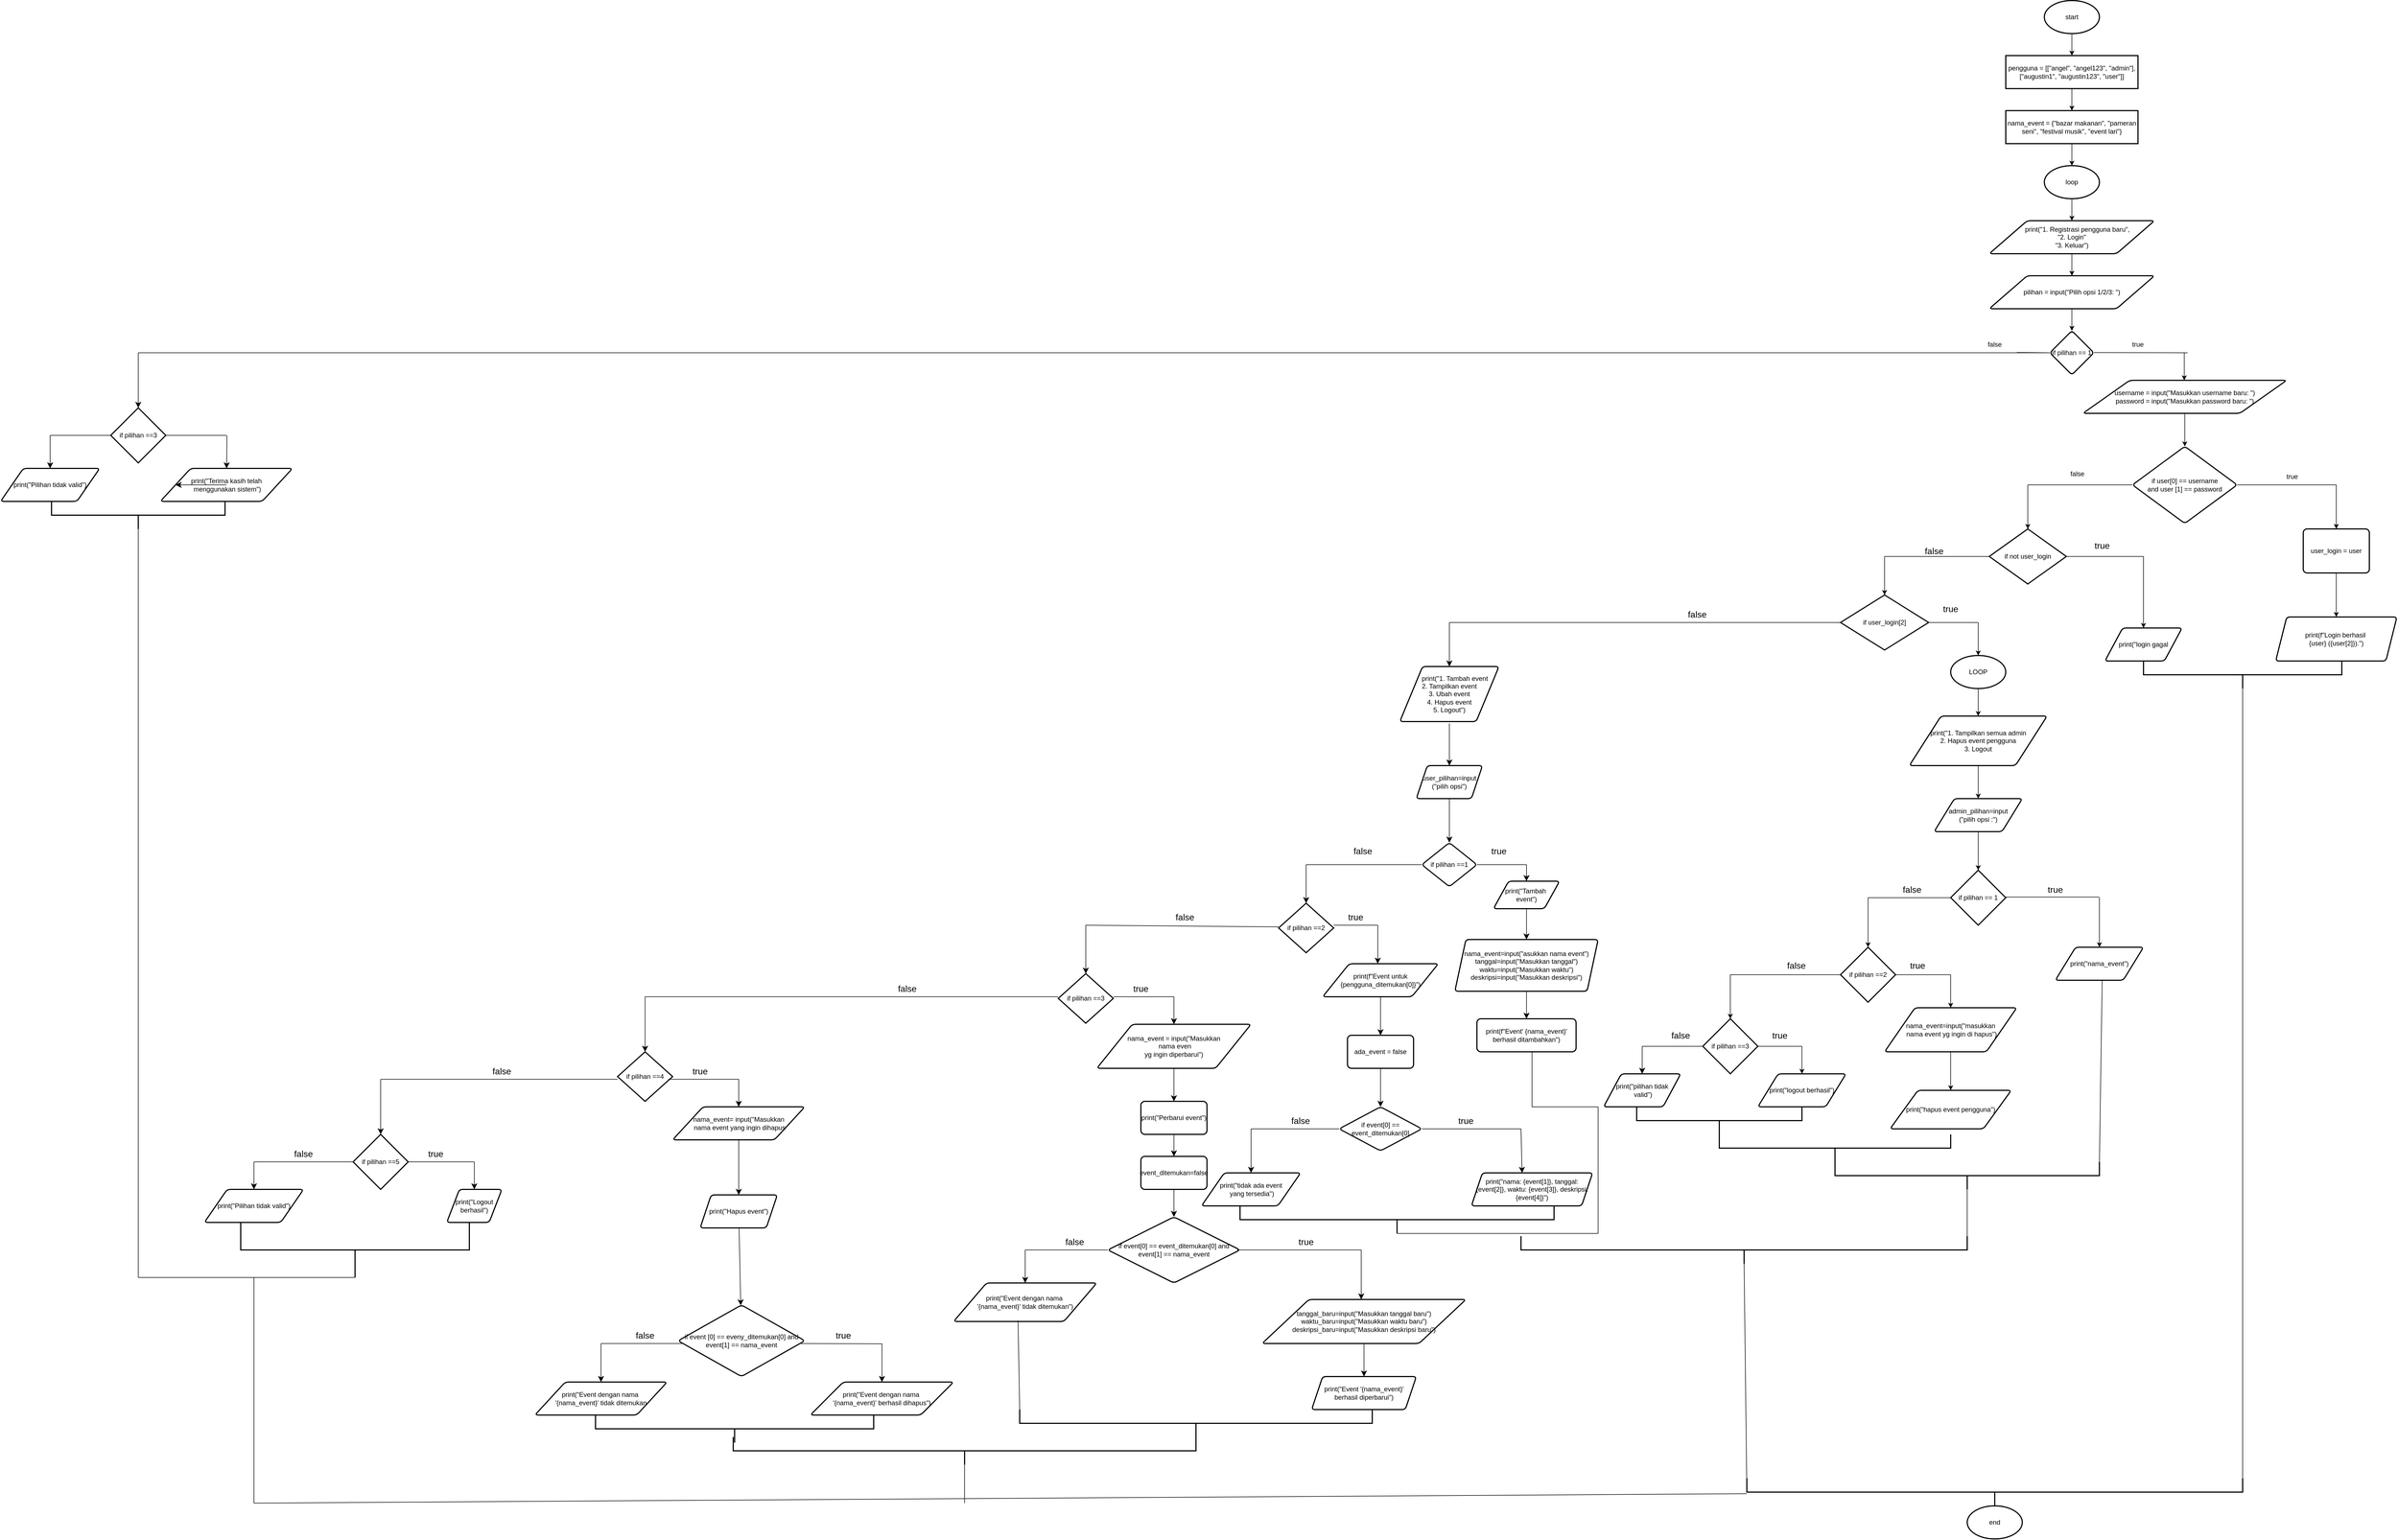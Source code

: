 <mxfile version="24.7.17">
  <diagram id="C5RBs43oDa-KdzZeNtuy" name="Page-1">
    <mxGraphModel dx="11135" dy="5201" grid="1" gridSize="10" guides="1" tooltips="1" connect="1" arrows="1" fold="1" page="1" pageScale="1" pageWidth="827" pageHeight="1169" math="0" shadow="0">
      <root>
        <mxCell id="WIyWlLk6GJQsqaUBKTNV-0" />
        <mxCell id="WIyWlLk6GJQsqaUBKTNV-1" parent="WIyWlLk6GJQsqaUBKTNV-0" />
        <mxCell id="ei2Sv1cbS7kGqgdP0loZ-4" value="" style="edgeStyle=orthogonalEdgeStyle;rounded=0;orthogonalLoop=1;jettySize=auto;html=1;" parent="WIyWlLk6GJQsqaUBKTNV-1" source="ei2Sv1cbS7kGqgdP0loZ-0" target="ei2Sv1cbS7kGqgdP0loZ-3" edge="1">
          <mxGeometry relative="1" as="geometry" />
        </mxCell>
        <mxCell id="ei2Sv1cbS7kGqgdP0loZ-0" value="start" style="strokeWidth=2;html=1;shape=mxgraph.flowchart.start_1;whiteSpace=wrap;" parent="WIyWlLk6GJQsqaUBKTNV-1" vertex="1">
          <mxGeometry x="380" y="-2320" width="100" height="60" as="geometry" />
        </mxCell>
        <mxCell id="ei2Sv1cbS7kGqgdP0loZ-14" value="" style="edgeStyle=orthogonalEdgeStyle;rounded=0;orthogonalLoop=1;jettySize=auto;html=1;" parent="WIyWlLk6GJQsqaUBKTNV-1" source="ei2Sv1cbS7kGqgdP0loZ-3" target="ei2Sv1cbS7kGqgdP0loZ-6" edge="1">
          <mxGeometry relative="1" as="geometry" />
        </mxCell>
        <mxCell id="ei2Sv1cbS7kGqgdP0loZ-3" value="pengguna = [[&quot;angel&quot;, &quot;angel123&quot;, &quot;admin&quot;], [&quot;augustin1&quot;, &quot;augustin123&quot;, &quot;user&quot;]]" style="whiteSpace=wrap;html=1;strokeWidth=2;" parent="WIyWlLk6GJQsqaUBKTNV-1" vertex="1">
          <mxGeometry x="310" y="-2220" width="240" height="60" as="geometry" />
        </mxCell>
        <mxCell id="ei2Sv1cbS7kGqgdP0loZ-11" value="" style="edgeStyle=orthogonalEdgeStyle;rounded=0;orthogonalLoop=1;jettySize=auto;html=1;" parent="WIyWlLk6GJQsqaUBKTNV-1" source="ei2Sv1cbS7kGqgdP0loZ-6" target="ei2Sv1cbS7kGqgdP0loZ-10" edge="1">
          <mxGeometry relative="1" as="geometry" />
        </mxCell>
        <mxCell id="ei2Sv1cbS7kGqgdP0loZ-6" value="nama_event = {&quot;bazar makanan&quot;, &quot;pameran seni&quot;, &quot;festival musik&quot;, &quot;event lari&quot;}" style="whiteSpace=wrap;html=1;strokeWidth=2;" parent="WIyWlLk6GJQsqaUBKTNV-1" vertex="1">
          <mxGeometry x="310" y="-2120" width="240" height="60" as="geometry" />
        </mxCell>
        <mxCell id="ei2Sv1cbS7kGqgdP0loZ-13" value="" style="edgeStyle=orthogonalEdgeStyle;rounded=0;orthogonalLoop=1;jettySize=auto;html=1;" parent="WIyWlLk6GJQsqaUBKTNV-1" source="ei2Sv1cbS7kGqgdP0loZ-10" target="ei2Sv1cbS7kGqgdP0loZ-12" edge="1">
          <mxGeometry relative="1" as="geometry" />
        </mxCell>
        <mxCell id="ei2Sv1cbS7kGqgdP0loZ-10" value="loop" style="strokeWidth=2;html=1;shape=mxgraph.flowchart.start_1;whiteSpace=wrap;" parent="WIyWlLk6GJQsqaUBKTNV-1" vertex="1">
          <mxGeometry x="380" y="-2020" width="100" height="60" as="geometry" />
        </mxCell>
        <mxCell id="ei2Sv1cbS7kGqgdP0loZ-16" value="" style="edgeStyle=orthogonalEdgeStyle;rounded=0;orthogonalLoop=1;jettySize=auto;html=1;" parent="WIyWlLk6GJQsqaUBKTNV-1" source="ei2Sv1cbS7kGqgdP0loZ-12" target="ei2Sv1cbS7kGqgdP0loZ-15" edge="1">
          <mxGeometry relative="1" as="geometry" />
        </mxCell>
        <mxCell id="ei2Sv1cbS7kGqgdP0loZ-12" value="&amp;nbsp; &amp;nbsp; &amp;nbsp; &amp;nbsp;print(&quot;1. Registrasi pengguna baru&quot;,&amp;nbsp;&lt;div&gt;&lt;span style=&quot;background-color: initial;&quot;&gt;&quot;2. Login&quot;&lt;/span&gt;&lt;/div&gt;&lt;div&gt;&quot;3. Keluar&quot;)&lt;/div&gt;" style="shape=parallelogram;html=1;strokeWidth=2;perimeter=parallelogramPerimeter;whiteSpace=wrap;rounded=1;arcSize=12;size=0.23;" parent="WIyWlLk6GJQsqaUBKTNV-1" vertex="1">
          <mxGeometry x="280" y="-1920" width="300" height="60" as="geometry" />
        </mxCell>
        <mxCell id="ei2Sv1cbS7kGqgdP0loZ-18" value="" style="edgeStyle=orthogonalEdgeStyle;rounded=0;orthogonalLoop=1;jettySize=auto;html=1;" parent="WIyWlLk6GJQsqaUBKTNV-1" source="ei2Sv1cbS7kGqgdP0loZ-15" target="ei2Sv1cbS7kGqgdP0loZ-17" edge="1">
          <mxGeometry relative="1" as="geometry" />
        </mxCell>
        <mxCell id="ei2Sv1cbS7kGqgdP0loZ-15" value="pilihan = input(&quot;Pilih opsi 1/2/3: &quot;)" style="shape=parallelogram;html=1;strokeWidth=2;perimeter=parallelogramPerimeter;whiteSpace=wrap;rounded=1;arcSize=12;size=0.23;" parent="WIyWlLk6GJQsqaUBKTNV-1" vertex="1">
          <mxGeometry x="280" y="-1820" width="300" height="60" as="geometry" />
        </mxCell>
        <mxCell id="ei2Sv1cbS7kGqgdP0loZ-19" value="" style="endArrow=none;html=1;rounded=0;" parent="WIyWlLk6GJQsqaUBKTNV-1" edge="1">
          <mxGeometry width="50" height="50" relative="1" as="geometry">
            <mxPoint x="330" y="-1680.53" as="sourcePoint" />
            <mxPoint x="-3080" y="-1680" as="targetPoint" />
            <Array as="points">
              <mxPoint x="390" y="-1680" />
            </Array>
          </mxGeometry>
        </mxCell>
        <mxCell id="ei2Sv1cbS7kGqgdP0loZ-20" value="" style="endArrow=none;html=1;rounded=0;" parent="WIyWlLk6GJQsqaUBKTNV-1" edge="1">
          <mxGeometry width="50" height="50" relative="1" as="geometry">
            <mxPoint x="470" y="-1680.38" as="sourcePoint" />
            <mxPoint x="640" y="-1680" as="targetPoint" />
          </mxGeometry>
        </mxCell>
        <mxCell id="ei2Sv1cbS7kGqgdP0loZ-21" value="" style="endArrow=classic;html=1;rounded=0;" parent="WIyWlLk6GJQsqaUBKTNV-1" source="ei2Sv1cbS7kGqgdP0loZ-17" edge="1">
          <mxGeometry width="50" height="50" relative="1" as="geometry">
            <mxPoint x="370" y="-1640" as="sourcePoint" />
            <mxPoint x="430" y="-1700" as="targetPoint" />
          </mxGeometry>
        </mxCell>
        <mxCell id="ei2Sv1cbS7kGqgdP0loZ-22" value="" style="endArrow=classic;html=1;rounded=0;" parent="WIyWlLk6GJQsqaUBKTNV-1" edge="1">
          <mxGeometry width="50" height="50" relative="1" as="geometry">
            <mxPoint x="634" y="-1680" as="sourcePoint" />
            <mxPoint x="634" y="-1630" as="targetPoint" />
          </mxGeometry>
        </mxCell>
        <mxCell id="ei2Sv1cbS7kGqgdP0loZ-17" value="if pilihan == 1" style="rhombus;whiteSpace=wrap;html=1;strokeWidth=2;rounded=1;arcSize=12;" parent="WIyWlLk6GJQsqaUBKTNV-1" vertex="1">
          <mxGeometry x="390" y="-1720" width="80" height="80" as="geometry" />
        </mxCell>
        <mxCell id="ei2Sv1cbS7kGqgdP0loZ-30" value="" style="edgeStyle=orthogonalEdgeStyle;rounded=0;orthogonalLoop=1;jettySize=auto;html=1;" parent="WIyWlLk6GJQsqaUBKTNV-1" source="ei2Sv1cbS7kGqgdP0loZ-24" target="ei2Sv1cbS7kGqgdP0loZ-29" edge="1">
          <mxGeometry relative="1" as="geometry" />
        </mxCell>
        <mxCell id="ei2Sv1cbS7kGqgdP0loZ-24" value="username = input(&quot;Masukkan username baru: &quot;)&lt;div&gt;password = input(&quot;Masukkan password baru: &quot;)&lt;/div&gt;" style="shape=parallelogram;html=1;strokeWidth=2;perimeter=parallelogramPerimeter;whiteSpace=wrap;rounded=1;arcSize=12;size=0.23;" parent="WIyWlLk6GJQsqaUBKTNV-1" vertex="1">
          <mxGeometry x="450" y="-1630" width="370" height="60" as="geometry" />
        </mxCell>
        <mxCell id="ei2Sv1cbS7kGqgdP0loZ-29" value="if user[0] == username&lt;div&gt;and user [1] == password&lt;/div&gt;" style="rhombus;whiteSpace=wrap;html=1;strokeWidth=2;rounded=1;arcSize=12;" parent="WIyWlLk6GJQsqaUBKTNV-1" vertex="1">
          <mxGeometry x="540" y="-1510" width="190" height="140" as="geometry" />
        </mxCell>
        <mxCell id="SxVaqr2VcNqw4Pzim6or-1" value="" style="endArrow=classic;html=1;rounded=0;" parent="WIyWlLk6GJQsqaUBKTNV-1" edge="1">
          <mxGeometry width="50" height="50" relative="1" as="geometry">
            <mxPoint x="910" y="-1440" as="sourcePoint" />
            <mxPoint x="910" y="-1360" as="targetPoint" />
          </mxGeometry>
        </mxCell>
        <mxCell id="SxVaqr2VcNqw4Pzim6or-2" value="" style="endArrow=none;html=1;rounded=0;" parent="WIyWlLk6GJQsqaUBKTNV-1" edge="1">
          <mxGeometry width="50" height="50" relative="1" as="geometry">
            <mxPoint x="730" y="-1440" as="sourcePoint" />
            <mxPoint x="910" y="-1440" as="targetPoint" />
          </mxGeometry>
        </mxCell>
        <mxCell id="SxVaqr2VcNqw4Pzim6or-5" value="user_login = user" style="rounded=1;whiteSpace=wrap;html=1;absoluteArcSize=1;arcSize=14;strokeWidth=2;" parent="WIyWlLk6GJQsqaUBKTNV-1" vertex="1">
          <mxGeometry x="850" y="-1360" width="120" height="80" as="geometry" />
        </mxCell>
        <mxCell id="SxVaqr2VcNqw4Pzim6or-7" value="" style="endArrow=classic;html=1;rounded=0;" parent="WIyWlLk6GJQsqaUBKTNV-1" edge="1">
          <mxGeometry width="50" height="50" relative="1" as="geometry">
            <mxPoint x="910" y="-1280" as="sourcePoint" />
            <mxPoint x="910" y="-1200" as="targetPoint" />
          </mxGeometry>
        </mxCell>
        <mxCell id="SxVaqr2VcNqw4Pzim6or-8" value="print(f&quot;Login berhasil&amp;nbsp;&lt;div&gt;{user} ({user[2]}).&quot;)&lt;/div&gt;" style="shape=parallelogram;perimeter=parallelogramPerimeter;whiteSpace=wrap;html=1;fixedSize=1;strokeWidth=2;rounded=1;arcSize=12;" parent="WIyWlLk6GJQsqaUBKTNV-1" vertex="1">
          <mxGeometry x="800" y="-1200" width="220" height="80" as="geometry" />
        </mxCell>
        <mxCell id="SxVaqr2VcNqw4Pzim6or-10" value="" style="endArrow=none;html=1;rounded=0;" parent="WIyWlLk6GJQsqaUBKTNV-1" edge="1">
          <mxGeometry width="50" height="50" relative="1" as="geometry">
            <mxPoint x="350" y="-1440" as="sourcePoint" />
            <mxPoint x="540" y="-1440" as="targetPoint" />
          </mxGeometry>
        </mxCell>
        <mxCell id="SxVaqr2VcNqw4Pzim6or-13" value="false" style="text;html=1;align=center;verticalAlign=middle;whiteSpace=wrap;rounded=0;" parent="WIyWlLk6GJQsqaUBKTNV-1" vertex="1">
          <mxGeometry x="400" y="-1480" width="80" height="40" as="geometry" />
        </mxCell>
        <mxCell id="SxVaqr2VcNqw4Pzim6or-14" value="true" style="text;html=1;align=center;verticalAlign=middle;whiteSpace=wrap;rounded=0;" parent="WIyWlLk6GJQsqaUBKTNV-1" vertex="1">
          <mxGeometry x="800" y="-1470" width="60" height="30" as="geometry" />
        </mxCell>
        <mxCell id="SxVaqr2VcNqw4Pzim6or-15" value="false" style="text;html=1;align=center;verticalAlign=middle;whiteSpace=wrap;rounded=0;" parent="WIyWlLk6GJQsqaUBKTNV-1" vertex="1">
          <mxGeometry x="260" y="-1710" width="60" height="30" as="geometry" />
        </mxCell>
        <mxCell id="SxVaqr2VcNqw4Pzim6or-16" value="true" style="text;html=1;align=center;verticalAlign=middle;whiteSpace=wrap;rounded=0;" parent="WIyWlLk6GJQsqaUBKTNV-1" vertex="1">
          <mxGeometry x="520" y="-1710" width="60" height="30" as="geometry" />
        </mxCell>
        <mxCell id="SxVaqr2VcNqw4Pzim6or-18" value="" style="endArrow=classic;html=1;rounded=0;" parent="WIyWlLk6GJQsqaUBKTNV-1" target="SxVaqr2VcNqw4Pzim6or-21" edge="1">
          <mxGeometry width="50" height="50" relative="1" as="geometry">
            <mxPoint x="350" y="-1440" as="sourcePoint" />
            <mxPoint x="350" y="-1360" as="targetPoint" />
          </mxGeometry>
        </mxCell>
        <mxCell id="SxVaqr2VcNqw4Pzim6or-21" value="if not user_login" style="strokeWidth=2;html=1;shape=mxgraph.flowchart.decision;whiteSpace=wrap;" parent="WIyWlLk6GJQsqaUBKTNV-1" vertex="1">
          <mxGeometry x="280" y="-1360" width="140" height="100" as="geometry" />
        </mxCell>
        <mxCell id="SxVaqr2VcNqw4Pzim6or-22" value="" style="endArrow=none;html=1;rounded=0;" parent="WIyWlLk6GJQsqaUBKTNV-1" edge="1">
          <mxGeometry width="50" height="50" relative="1" as="geometry">
            <mxPoint x="420" y="-1310" as="sourcePoint" />
            <mxPoint x="560" y="-1310" as="targetPoint" />
          </mxGeometry>
        </mxCell>
        <mxCell id="SxVaqr2VcNqw4Pzim6or-23" value="" style="endArrow=classic;html=1;rounded=0;" parent="WIyWlLk6GJQsqaUBKTNV-1" target="SxVaqr2VcNqw4Pzim6or-24" edge="1">
          <mxGeometry width="50" height="50" relative="1" as="geometry">
            <mxPoint x="560" y="-1310" as="sourcePoint" />
            <mxPoint x="560" y="-1230" as="targetPoint" />
          </mxGeometry>
        </mxCell>
        <mxCell id="SxVaqr2VcNqw4Pzim6or-24" value="print(&quot;login gagal" style="shape=parallelogram;html=1;strokeWidth=2;perimeter=parallelogramPerimeter;whiteSpace=wrap;rounded=1;arcSize=12;size=0.23;" parent="WIyWlLk6GJQsqaUBKTNV-1" vertex="1">
          <mxGeometry x="490" y="-1180" width="140" height="60" as="geometry" />
        </mxCell>
        <mxCell id="SxVaqr2VcNqw4Pzim6or-25" value="" style="endArrow=none;html=1;rounded=0;" parent="WIyWlLk6GJQsqaUBKTNV-1" edge="1">
          <mxGeometry width="50" height="50" relative="1" as="geometry">
            <mxPoint x="90" y="-1310" as="sourcePoint" />
            <mxPoint x="280" y="-1310" as="targetPoint" />
          </mxGeometry>
        </mxCell>
        <mxCell id="SxVaqr2VcNqw4Pzim6or-26" value="" style="endArrow=classic;html=1;rounded=0;" parent="WIyWlLk6GJQsqaUBKTNV-1" target="SxVaqr2VcNqw4Pzim6or-27" edge="1">
          <mxGeometry width="50" height="50" relative="1" as="geometry">
            <mxPoint x="90" y="-1310" as="sourcePoint" />
            <mxPoint x="90" y="-1240" as="targetPoint" />
          </mxGeometry>
        </mxCell>
        <mxCell id="SxVaqr2VcNqw4Pzim6or-27" value="if user_login[2]" style="strokeWidth=2;html=1;shape=mxgraph.flowchart.decision;whiteSpace=wrap;" parent="WIyWlLk6GJQsqaUBKTNV-1" vertex="1">
          <mxGeometry x="10" y="-1240" width="160" height="100" as="geometry" />
        </mxCell>
        <mxCell id="SxVaqr2VcNqw4Pzim6or-29" value="" style="endArrow=none;html=1;rounded=0;" parent="WIyWlLk6GJQsqaUBKTNV-1" edge="1">
          <mxGeometry width="50" height="50" relative="1" as="geometry">
            <mxPoint x="170" y="-1190" as="sourcePoint" />
            <mxPoint x="260" y="-1190" as="targetPoint" />
          </mxGeometry>
        </mxCell>
        <mxCell id="SxVaqr2VcNqw4Pzim6or-30" value="" style="endArrow=classic;html=1;rounded=0;" parent="WIyWlLk6GJQsqaUBKTNV-1" edge="1">
          <mxGeometry width="50" height="50" relative="1" as="geometry">
            <mxPoint x="260" y="-1190" as="sourcePoint" />
            <mxPoint x="260" y="-1130" as="targetPoint" />
          </mxGeometry>
        </mxCell>
        <mxCell id="SxVaqr2VcNqw4Pzim6or-33" value="print(&quot;1. Tampilkan semua admin&lt;div&gt;2. Hapus event pengguna&lt;/div&gt;&lt;div&gt;3. Logout&lt;/div&gt;" style="shape=parallelogram;html=1;strokeWidth=2;perimeter=parallelogramPerimeter;whiteSpace=wrap;rounded=1;arcSize=12;size=0.23;" parent="WIyWlLk6GJQsqaUBKTNV-1" vertex="1">
          <mxGeometry x="135" y="-1020" width="250" height="90" as="geometry" />
        </mxCell>
        <mxCell id="SxVaqr2VcNqw4Pzim6or-36" value="admin_pilihan=input&lt;div&gt;(&quot;pilih opsi :&quot;)&lt;/div&gt;" style="shape=parallelogram;html=1;strokeWidth=2;perimeter=parallelogramPerimeter;whiteSpace=wrap;rounded=1;arcSize=12;size=0.23;" parent="WIyWlLk6GJQsqaUBKTNV-1" vertex="1">
          <mxGeometry x="180" y="-870" width="160" height="60" as="geometry" />
        </mxCell>
        <mxCell id="SxVaqr2VcNqw4Pzim6or-40" value="" style="endArrow=none;html=1;rounded=0;" parent="WIyWlLk6GJQsqaUBKTNV-1" edge="1">
          <mxGeometry width="50" height="50" relative="1" as="geometry">
            <mxPoint x="310" y="-691.18" as="sourcePoint" />
            <mxPoint x="480" y="-691.18" as="targetPoint" />
          </mxGeometry>
        </mxCell>
        <mxCell id="SxVaqr2VcNqw4Pzim6or-42" value="print(&quot;nama_event&quot;)" style="shape=parallelogram;html=1;strokeWidth=2;perimeter=parallelogramPerimeter;whiteSpace=wrap;rounded=1;arcSize=12;size=0.23;" parent="WIyWlLk6GJQsqaUBKTNV-1" vertex="1">
          <mxGeometry x="400" y="-600" width="160" height="60" as="geometry" />
        </mxCell>
        <mxCell id="SxVaqr2VcNqw4Pzim6or-48" value="" style="endArrow=classic;html=1;rounded=0;" parent="WIyWlLk6GJQsqaUBKTNV-1" edge="1">
          <mxGeometry width="50" height="50" relative="1" as="geometry">
            <mxPoint x="60" y="-690" as="sourcePoint" />
            <mxPoint x="60" y="-600" as="targetPoint" />
          </mxGeometry>
        </mxCell>
        <mxCell id="SxVaqr2VcNqw4Pzim6or-50" value="LOOP" style="strokeWidth=2;html=1;shape=mxgraph.flowchart.start_1;whiteSpace=wrap;" parent="WIyWlLk6GJQsqaUBKTNV-1" vertex="1">
          <mxGeometry x="210" y="-1130" width="100" height="60" as="geometry" />
        </mxCell>
        <mxCell id="SxVaqr2VcNqw4Pzim6or-51" value="" style="endArrow=classic;html=1;rounded=0;entryX=0.5;entryY=0;entryDx=0;entryDy=0;" parent="WIyWlLk6GJQsqaUBKTNV-1" target="SxVaqr2VcNqw4Pzim6or-33" edge="1">
          <mxGeometry width="50" height="50" relative="1" as="geometry">
            <mxPoint x="260" y="-1070" as="sourcePoint" />
            <mxPoint x="310" y="-1120" as="targetPoint" />
          </mxGeometry>
        </mxCell>
        <mxCell id="SxVaqr2VcNqw4Pzim6or-52" value="" style="endArrow=classic;html=1;rounded=0;entryX=0.5;entryY=0;entryDx=0;entryDy=0;" parent="WIyWlLk6GJQsqaUBKTNV-1" target="SxVaqr2VcNqw4Pzim6or-36" edge="1">
          <mxGeometry width="50" height="50" relative="1" as="geometry">
            <mxPoint x="260" y="-930" as="sourcePoint" />
            <mxPoint x="310" y="-980" as="targetPoint" />
          </mxGeometry>
        </mxCell>
        <mxCell id="SxVaqr2VcNqw4Pzim6or-53" value="" style="endArrow=classic;html=1;rounded=0;" parent="WIyWlLk6GJQsqaUBKTNV-1" target="SxVaqr2VcNqw4Pzim6or-39" edge="1">
          <mxGeometry width="50" height="50" relative="1" as="geometry">
            <mxPoint x="260" y="-810" as="sourcePoint" />
            <mxPoint x="310" y="-860" as="targetPoint" />
          </mxGeometry>
        </mxCell>
        <mxCell id="SxVaqr2VcNqw4Pzim6or-54" value="" style="endArrow=classic;html=1;rounded=0;" parent="WIyWlLk6GJQsqaUBKTNV-1" target="SxVaqr2VcNqw4Pzim6or-42" edge="1">
          <mxGeometry width="50" height="50" relative="1" as="geometry">
            <mxPoint x="480" y="-690" as="sourcePoint" />
            <mxPoint x="530" y="-740" as="targetPoint" />
          </mxGeometry>
        </mxCell>
        <mxCell id="SxVaqr2VcNqw4Pzim6or-55" value="if pilihan ==2" style="strokeWidth=2;html=1;shape=mxgraph.flowchart.decision;whiteSpace=wrap;" parent="WIyWlLk6GJQsqaUBKTNV-1" vertex="1">
          <mxGeometry x="10" y="-600" width="100" height="100" as="geometry" />
        </mxCell>
        <mxCell id="SxVaqr2VcNqw4Pzim6or-56" value="" style="endArrow=none;html=1;rounded=0;" parent="WIyWlLk6GJQsqaUBKTNV-1" edge="1">
          <mxGeometry width="50" height="50" relative="1" as="geometry">
            <mxPoint x="110" y="-550" as="sourcePoint" />
            <mxPoint x="210" y="-550" as="targetPoint" />
          </mxGeometry>
        </mxCell>
        <mxCell id="SxVaqr2VcNqw4Pzim6or-57" value="" style="endArrow=classic;html=1;rounded=0;" parent="WIyWlLk6GJQsqaUBKTNV-1" target="SxVaqr2VcNqw4Pzim6or-58" edge="1">
          <mxGeometry width="50" height="50" relative="1" as="geometry">
            <mxPoint x="210" y="-550" as="sourcePoint" />
            <mxPoint x="210" y="-460" as="targetPoint" />
          </mxGeometry>
        </mxCell>
        <mxCell id="SxVaqr2VcNqw4Pzim6or-58" value="nama_event=input(&quot;masukkan&lt;div&gt;&amp;nbsp;nama event yg ingin di hapus&quot;)&lt;/div&gt;" style="shape=parallelogram;html=1;strokeWidth=2;perimeter=parallelogramPerimeter;whiteSpace=wrap;rounded=1;arcSize=12;size=0.23;" parent="WIyWlLk6GJQsqaUBKTNV-1" vertex="1">
          <mxGeometry x="90" y="-490" width="240" height="80" as="geometry" />
        </mxCell>
        <mxCell id="SxVaqr2VcNqw4Pzim6or-60" value="" style="endArrow=classic;html=1;rounded=0;" parent="WIyWlLk6GJQsqaUBKTNV-1" target="SxVaqr2VcNqw4Pzim6or-61" edge="1">
          <mxGeometry width="50" height="50" relative="1" as="geometry">
            <mxPoint x="210" y="-410" as="sourcePoint" />
            <mxPoint x="210" y="-320" as="targetPoint" />
          </mxGeometry>
        </mxCell>
        <mxCell id="SxVaqr2VcNqw4Pzim6or-61" value="print(&quot;hapus event pengguna&quot;)" style="shape=parallelogram;html=1;strokeWidth=2;perimeter=parallelogramPerimeter;whiteSpace=wrap;rounded=1;arcSize=12;size=0.23;" parent="WIyWlLk6GJQsqaUBKTNV-1" vertex="1">
          <mxGeometry x="100" y="-340" width="220" height="70" as="geometry" />
        </mxCell>
        <mxCell id="SxVaqr2VcNqw4Pzim6or-62" value="" style="endArrow=none;html=1;rounded=0;" parent="WIyWlLk6GJQsqaUBKTNV-1" edge="1">
          <mxGeometry width="50" height="50" relative="1" as="geometry">
            <mxPoint x="-190" y="-550" as="sourcePoint" />
            <mxPoint x="10" y="-550" as="targetPoint" />
          </mxGeometry>
        </mxCell>
        <mxCell id="SxVaqr2VcNqw4Pzim6or-64" value="" style="endArrow=classic;html=1;rounded=0;" parent="WIyWlLk6GJQsqaUBKTNV-1" edge="1">
          <mxGeometry width="50" height="50" relative="1" as="geometry">
            <mxPoint x="-190" y="-550" as="sourcePoint" />
            <mxPoint x="-190" y="-470" as="targetPoint" />
          </mxGeometry>
        </mxCell>
        <mxCell id="SxVaqr2VcNqw4Pzim6or-65" value="if pilihan ==3" style="strokeWidth=2;html=1;shape=mxgraph.flowchart.decision;whiteSpace=wrap;" parent="WIyWlLk6GJQsqaUBKTNV-1" vertex="1">
          <mxGeometry x="-240" y="-470" width="100" height="100" as="geometry" />
        </mxCell>
        <mxCell id="SxVaqr2VcNqw4Pzim6or-66" value="" style="endArrow=none;html=1;rounded=0;" parent="WIyWlLk6GJQsqaUBKTNV-1" edge="1">
          <mxGeometry width="50" height="50" relative="1" as="geometry">
            <mxPoint x="-140" y="-420" as="sourcePoint" />
            <mxPoint x="-60" y="-420" as="targetPoint" />
          </mxGeometry>
        </mxCell>
        <mxCell id="SxVaqr2VcNqw4Pzim6or-67" value="" style="endArrow=classic;html=1;rounded=0;" parent="WIyWlLk6GJQsqaUBKTNV-1" target="SxVaqr2VcNqw4Pzim6or-68" edge="1">
          <mxGeometry width="50" height="50" relative="1" as="geometry">
            <mxPoint x="-60" y="-420" as="sourcePoint" />
            <mxPoint x="-60" y="-360" as="targetPoint" />
          </mxGeometry>
        </mxCell>
        <mxCell id="SxVaqr2VcNqw4Pzim6or-68" value="print(&quot;logout berhasil&quot;)" style="shape=parallelogram;html=1;strokeWidth=2;perimeter=parallelogramPerimeter;whiteSpace=wrap;rounded=1;arcSize=12;size=0.23;" parent="WIyWlLk6GJQsqaUBKTNV-1" vertex="1">
          <mxGeometry x="-140" y="-370" width="160" height="60" as="geometry" />
        </mxCell>
        <mxCell id="O0jtIF-eBYTBPyKsJRrT-0" value="" style="endArrow=none;html=1;rounded=0;fontSize=12;startSize=8;endSize=8;curved=1;" parent="WIyWlLk6GJQsqaUBKTNV-1" edge="1">
          <mxGeometry width="50" height="50" relative="1" as="geometry">
            <mxPoint x="-350" y="-420" as="sourcePoint" />
            <mxPoint x="-240" y="-420" as="targetPoint" />
          </mxGeometry>
        </mxCell>
        <mxCell id="O0jtIF-eBYTBPyKsJRrT-1" value="" style="endArrow=classic;html=1;rounded=0;fontSize=12;startSize=8;endSize=8;curved=1;" parent="WIyWlLk6GJQsqaUBKTNV-1" target="O0jtIF-eBYTBPyKsJRrT-2" edge="1">
          <mxGeometry width="50" height="50" relative="1" as="geometry">
            <mxPoint x="-350" y="-420" as="sourcePoint" />
            <mxPoint x="-350" y="-340" as="targetPoint" />
          </mxGeometry>
        </mxCell>
        <mxCell id="O0jtIF-eBYTBPyKsJRrT-2" value="print(&quot;pilihan tidak&lt;div&gt;&amp;nbsp;valid&quot;)&lt;/div&gt;" style="shape=parallelogram;html=1;strokeWidth=2;perimeter=parallelogramPerimeter;whiteSpace=wrap;rounded=1;arcSize=12;size=0.23;" parent="WIyWlLk6GJQsqaUBKTNV-1" vertex="1">
          <mxGeometry x="-420" y="-370" width="140" height="60" as="geometry" />
        </mxCell>
        <mxCell id="DZPZUwkXxejj2CQEaa6J-0" value="" style="endArrow=none;html=1;rounded=0;fontSize=12;startSize=8;endSize=8;curved=1;" parent="WIyWlLk6GJQsqaUBKTNV-1" edge="1">
          <mxGeometry width="50" height="50" relative="1" as="geometry">
            <mxPoint x="-700" y="-1190" as="sourcePoint" />
            <mxPoint x="10" y="-1190" as="targetPoint" />
          </mxGeometry>
        </mxCell>
        <mxCell id="DZPZUwkXxejj2CQEaa6J-1" value="" style="endArrow=classic;html=1;rounded=0;fontSize=12;startSize=8;endSize=8;curved=1;" parent="WIyWlLk6GJQsqaUBKTNV-1" edge="1">
          <mxGeometry width="50" height="50" relative="1" as="geometry">
            <mxPoint x="-700" y="-1190" as="sourcePoint" />
            <mxPoint x="-700" y="-1110" as="targetPoint" />
          </mxGeometry>
        </mxCell>
        <mxCell id="DZPZUwkXxejj2CQEaa6J-6" value="" style="edgeStyle=none;curved=1;rounded=0;orthogonalLoop=1;jettySize=auto;html=1;fontSize=12;startSize=8;endSize=8;" parent="WIyWlLk6GJQsqaUBKTNV-1" edge="1">
          <mxGeometry relative="1" as="geometry">
            <mxPoint x="-700.004" y="-1006.677" as="sourcePoint" />
            <mxPoint x="-700" y="-930" as="targetPoint" />
          </mxGeometry>
        </mxCell>
        <mxCell id="DZPZUwkXxejj2CQEaa6J-2" value="&amp;nbsp; &amp;nbsp; &amp;nbsp; print(&quot;1. Tambah event&lt;div&gt;2. Tampilkan event&lt;/div&gt;&lt;div&gt;3. Ubah event&lt;/div&gt;&lt;div&gt;4. Hapus event&lt;/div&gt;&lt;div&gt;5. Logout&quot;)&lt;/div&gt;" style="shape=parallelogram;html=1;strokeWidth=2;perimeter=parallelogramPerimeter;whiteSpace=wrap;rounded=1;arcSize=12;size=0.23;" parent="WIyWlLk6GJQsqaUBKTNV-1" vertex="1">
          <mxGeometry x="-790" y="-1110" width="180" height="100" as="geometry" />
        </mxCell>
        <mxCell id="DZPZUwkXxejj2CQEaa6J-8" value="" style="edgeStyle=none;curved=1;rounded=0;orthogonalLoop=1;jettySize=auto;html=1;fontSize=12;startSize=8;endSize=8;" parent="WIyWlLk6GJQsqaUBKTNV-1" source="DZPZUwkXxejj2CQEaa6J-5" target="DZPZUwkXxejj2CQEaa6J-7" edge="1">
          <mxGeometry relative="1" as="geometry" />
        </mxCell>
        <mxCell id="DZPZUwkXxejj2CQEaa6J-5" value="user_pilihan=input&lt;div&gt;(&quot;pilih opsi&quot;)&lt;/div&gt;" style="shape=parallelogram;perimeter=parallelogramPerimeter;whiteSpace=wrap;html=1;fixedSize=1;strokeWidth=2;rounded=1;arcSize=12;" parent="WIyWlLk6GJQsqaUBKTNV-1" vertex="1">
          <mxGeometry x="-760" y="-930" width="120" height="60" as="geometry" />
        </mxCell>
        <mxCell id="DZPZUwkXxejj2CQEaa6J-7" value="if pilihan ==1" style="rhombus;whiteSpace=wrap;html=1;strokeWidth=2;rounded=1;arcSize=12;" parent="WIyWlLk6GJQsqaUBKTNV-1" vertex="1">
          <mxGeometry x="-750" y="-790" width="100" height="80" as="geometry" />
        </mxCell>
        <mxCell id="DZPZUwkXxejj2CQEaa6J-9" value="" style="endArrow=none;html=1;rounded=0;fontSize=12;startSize=8;endSize=8;curved=1;" parent="WIyWlLk6GJQsqaUBKTNV-1" edge="1">
          <mxGeometry width="50" height="50" relative="1" as="geometry">
            <mxPoint x="-650" y="-750" as="sourcePoint" />
            <mxPoint x="-560" y="-750" as="targetPoint" />
          </mxGeometry>
        </mxCell>
        <mxCell id="DZPZUwkXxejj2CQEaa6J-10" value="" style="endArrow=classic;html=1;rounded=0;fontSize=12;startSize=8;endSize=8;curved=1;" parent="WIyWlLk6GJQsqaUBKTNV-1" target="DZPZUwkXxejj2CQEaa6J-11" edge="1">
          <mxGeometry width="50" height="50" relative="1" as="geometry">
            <mxPoint x="-560" y="-750" as="sourcePoint" />
            <mxPoint x="-560" y="-690" as="targetPoint" />
          </mxGeometry>
        </mxCell>
        <mxCell id="DZPZUwkXxejj2CQEaa6J-14" value="" style="edgeStyle=none;curved=1;rounded=0;orthogonalLoop=1;jettySize=auto;html=1;fontSize=12;startSize=8;endSize=8;" parent="WIyWlLk6GJQsqaUBKTNV-1" source="DZPZUwkXxejj2CQEaa6J-11" target="DZPZUwkXxejj2CQEaa6J-13" edge="1">
          <mxGeometry relative="1" as="geometry" />
        </mxCell>
        <mxCell id="DZPZUwkXxejj2CQEaa6J-11" value="print(&quot;Tambah&amp;nbsp;&lt;div&gt;event&quot;)&lt;/div&gt;" style="shape=parallelogram;html=1;strokeWidth=2;perimeter=parallelogramPerimeter;whiteSpace=wrap;rounded=1;arcSize=12;size=0.23;" parent="WIyWlLk6GJQsqaUBKTNV-1" vertex="1">
          <mxGeometry x="-620" y="-720" width="120" height="50" as="geometry" />
        </mxCell>
        <mxCell id="DZPZUwkXxejj2CQEaa6J-16" value="" style="edgeStyle=none;curved=1;rounded=0;orthogonalLoop=1;jettySize=auto;html=1;fontSize=12;startSize=8;endSize=8;" parent="WIyWlLk6GJQsqaUBKTNV-1" source="DZPZUwkXxejj2CQEaa6J-13" target="DZPZUwkXxejj2CQEaa6J-15" edge="1">
          <mxGeometry relative="1" as="geometry" />
        </mxCell>
        <mxCell id="DZPZUwkXxejj2CQEaa6J-13" value="nama_event=input(&quot;asukkan nama event&quot;)&lt;div&gt;tanggal=input(&quot;Masukkan tanggal&quot;)&lt;/div&gt;&lt;div&gt;waktu=input(&quot;Masukkan waktu&quot;)&lt;/div&gt;&lt;div&gt;deskripsi=input(&quot;Masukkan deskripsi&quot;)&lt;/div&gt;" style="shape=parallelogram;perimeter=parallelogramPerimeter;whiteSpace=wrap;html=1;fixedSize=1;strokeWidth=2;rounded=1;arcSize=12;" parent="WIyWlLk6GJQsqaUBKTNV-1" vertex="1">
          <mxGeometry x="-690" y="-614" width="260" height="94" as="geometry" />
        </mxCell>
        <mxCell id="DZPZUwkXxejj2CQEaa6J-15" value="print(f&quot;Event&#39; {nama_event}&#39; berhasil ditambahkan&quot;)" style="whiteSpace=wrap;html=1;strokeWidth=2;rounded=1;arcSize=12;" parent="WIyWlLk6GJQsqaUBKTNV-1" vertex="1">
          <mxGeometry x="-650" y="-470" width="180" height="60" as="geometry" />
        </mxCell>
        <mxCell id="DZPZUwkXxejj2CQEaa6J-17" value="" style="endArrow=none;html=1;rounded=0;fontSize=12;startSize=8;endSize=8;curved=1;" parent="WIyWlLk6GJQsqaUBKTNV-1" edge="1">
          <mxGeometry width="50" height="50" relative="1" as="geometry">
            <mxPoint x="-960" y="-750" as="sourcePoint" />
            <mxPoint x="-750" y="-750" as="targetPoint" />
          </mxGeometry>
        </mxCell>
        <mxCell id="DZPZUwkXxejj2CQEaa6J-18" value="" style="endArrow=classic;html=1;rounded=0;fontSize=12;startSize=8;endSize=8;curved=1;" parent="WIyWlLk6GJQsqaUBKTNV-1" edge="1">
          <mxGeometry width="50" height="50" relative="1" as="geometry">
            <mxPoint x="-960" y="-750" as="sourcePoint" />
            <mxPoint x="-960" y="-680" as="targetPoint" />
          </mxGeometry>
        </mxCell>
        <mxCell id="DZPZUwkXxejj2CQEaa6J-19" value="if pilihan ==2" style="strokeWidth=2;html=1;shape=mxgraph.flowchart.decision;whiteSpace=wrap;" parent="WIyWlLk6GJQsqaUBKTNV-1" vertex="1">
          <mxGeometry x="-1010" y="-680" width="100" height="90" as="geometry" />
        </mxCell>
        <mxCell id="DZPZUwkXxejj2CQEaa6J-21" value="" style="endArrow=none;html=1;rounded=0;fontSize=12;startSize=8;endSize=8;curved=1;" parent="WIyWlLk6GJQsqaUBKTNV-1" edge="1">
          <mxGeometry width="50" height="50" relative="1" as="geometry">
            <mxPoint x="-910" y="-640" as="sourcePoint" />
            <mxPoint x="-830" y="-640" as="targetPoint" />
          </mxGeometry>
        </mxCell>
        <mxCell id="DZPZUwkXxejj2CQEaa6J-22" value="" style="endArrow=classic;html=1;rounded=0;fontSize=12;startSize=8;endSize=8;curved=1;" parent="WIyWlLk6GJQsqaUBKTNV-1" edge="1">
          <mxGeometry width="50" height="50" relative="1" as="geometry">
            <mxPoint x="-830" y="-640" as="sourcePoint" />
            <mxPoint x="-830" y="-570" as="targetPoint" />
          </mxGeometry>
        </mxCell>
        <mxCell id="DZPZUwkXxejj2CQEaa6J-26" value="" style="edgeStyle=none;curved=1;rounded=0;orthogonalLoop=1;jettySize=auto;html=1;fontSize=12;startSize=8;endSize=8;" parent="WIyWlLk6GJQsqaUBKTNV-1" source="DZPZUwkXxejj2CQEaa6J-23" target="DZPZUwkXxejj2CQEaa6J-25" edge="1">
          <mxGeometry relative="1" as="geometry" />
        </mxCell>
        <mxCell id="DZPZUwkXxejj2CQEaa6J-23" value="print(f&quot;Event untuk {pengguna_ditemukan[0]}&quot;)" style="shape=parallelogram;html=1;strokeWidth=2;perimeter=parallelogramPerimeter;whiteSpace=wrap;rounded=1;arcSize=12;size=0.23;" parent="WIyWlLk6GJQsqaUBKTNV-1" vertex="1">
          <mxGeometry x="-930" y="-570" width="210" height="60" as="geometry" />
        </mxCell>
        <mxCell id="DZPZUwkXxejj2CQEaa6J-28" value="" style="edgeStyle=none;curved=1;rounded=0;orthogonalLoop=1;jettySize=auto;html=1;fontSize=12;startSize=8;endSize=8;" parent="WIyWlLk6GJQsqaUBKTNV-1" source="DZPZUwkXxejj2CQEaa6J-25" target="DZPZUwkXxejj2CQEaa6J-27" edge="1">
          <mxGeometry relative="1" as="geometry" />
        </mxCell>
        <mxCell id="DZPZUwkXxejj2CQEaa6J-25" value="ada_event = false" style="rounded=1;whiteSpace=wrap;html=1;strokeWidth=2;arcSize=12;" parent="WIyWlLk6GJQsqaUBKTNV-1" vertex="1">
          <mxGeometry x="-885" y="-440" width="120" height="60" as="geometry" />
        </mxCell>
        <mxCell id="DZPZUwkXxejj2CQEaa6J-27" value="if event[0] == event_ditemukan[0]" style="rhombus;whiteSpace=wrap;html=1;rounded=1;strokeWidth=2;arcSize=12;" parent="WIyWlLk6GJQsqaUBKTNV-1" vertex="1">
          <mxGeometry x="-900" y="-310" width="150" height="80" as="geometry" />
        </mxCell>
        <mxCell id="DZPZUwkXxejj2CQEaa6J-31" value="print(&quot;nama: {event[1]}, tanggal: {event[2]}, waktu: {event[3]}, deskripsi:{event[4]}&quot;)" style="shape=parallelogram;perimeter=parallelogramPerimeter;whiteSpace=wrap;html=1;fixedSize=1;rounded=1;strokeWidth=2;arcSize=12;" parent="WIyWlLk6GJQsqaUBKTNV-1" vertex="1">
          <mxGeometry x="-660" y="-190" width="220" height="60" as="geometry" />
        </mxCell>
        <mxCell id="DZPZUwkXxejj2CQEaa6J-34" value="true" style="text;html=1;align=center;verticalAlign=middle;whiteSpace=wrap;rounded=0;fontSize=16;" parent="WIyWlLk6GJQsqaUBKTNV-1" vertex="1">
          <mxGeometry x="-690" y="-290" width="40" height="10" as="geometry" />
        </mxCell>
        <mxCell id="DZPZUwkXxejj2CQEaa6J-35" value="true" style="text;html=1;align=center;verticalAlign=middle;whiteSpace=wrap;rounded=0;fontSize=16;" parent="WIyWlLk6GJQsqaUBKTNV-1" vertex="1">
          <mxGeometry x="470" y="-1330" width="30" as="geometry" />
        </mxCell>
        <mxCell id="DZPZUwkXxejj2CQEaa6J-36" style="edgeStyle=none;curved=1;rounded=0;orthogonalLoop=1;jettySize=auto;html=1;exitX=0;exitY=0;exitDx=0;exitDy=0;fontSize=12;startSize=8;endSize=8;" parent="WIyWlLk6GJQsqaUBKTNV-1" source="DZPZUwkXxejj2CQEaa6J-35" target="DZPZUwkXxejj2CQEaa6J-35" edge="1">
          <mxGeometry relative="1" as="geometry" />
        </mxCell>
        <mxCell id="DZPZUwkXxejj2CQEaa6J-37" value="false" style="text;html=1;align=center;verticalAlign=middle;whiteSpace=wrap;rounded=0;fontSize=16;" parent="WIyWlLk6GJQsqaUBKTNV-1" vertex="1">
          <mxGeometry x="160" y="-1325" width="40" height="10" as="geometry" />
        </mxCell>
        <mxCell id="DZPZUwkXxejj2CQEaa6J-38" style="edgeStyle=none;curved=1;rounded=0;orthogonalLoop=1;jettySize=auto;html=1;exitX=0;exitY=0;exitDx=0;exitDy=0;fontSize=12;startSize=8;endSize=8;" parent="WIyWlLk6GJQsqaUBKTNV-1" source="DZPZUwkXxejj2CQEaa6J-35" target="DZPZUwkXxejj2CQEaa6J-35" edge="1">
          <mxGeometry relative="1" as="geometry" />
        </mxCell>
        <mxCell id="DZPZUwkXxejj2CQEaa6J-39" style="edgeStyle=none;curved=1;rounded=0;orthogonalLoop=1;jettySize=auto;html=1;exitX=0;exitY=0;exitDx=0;exitDy=0;fontSize=12;startSize=8;endSize=8;" parent="WIyWlLk6GJQsqaUBKTNV-1" source="DZPZUwkXxejj2CQEaa6J-35" target="DZPZUwkXxejj2CQEaa6J-35" edge="1">
          <mxGeometry relative="1" as="geometry" />
        </mxCell>
        <mxCell id="DZPZUwkXxejj2CQEaa6J-42" value="true" style="text;html=1;align=center;verticalAlign=middle;whiteSpace=wrap;rounded=0;fontSize=16;" parent="WIyWlLk6GJQsqaUBKTNV-1" vertex="1">
          <mxGeometry x="180" y="-1230" width="60" height="30" as="geometry" />
        </mxCell>
        <mxCell id="DZPZUwkXxejj2CQEaa6J-43" value="false" style="text;html=1;align=center;verticalAlign=middle;whiteSpace=wrap;rounded=0;fontSize=16;" parent="WIyWlLk6GJQsqaUBKTNV-1" vertex="1">
          <mxGeometry x="-280" y="-1220" width="60" height="30" as="geometry" />
        </mxCell>
        <mxCell id="DZPZUwkXxejj2CQEaa6J-44" value="true" style="text;html=1;align=center;verticalAlign=middle;whiteSpace=wrap;rounded=0;fontSize=16;" parent="WIyWlLk6GJQsqaUBKTNV-1" vertex="1">
          <mxGeometry x="370" y="-720" width="60" height="30" as="geometry" />
        </mxCell>
        <mxCell id="SxVaqr2VcNqw4Pzim6or-39" value="if pilihan == 1" style="strokeWidth=2;html=1;shape=mxgraph.flowchart.decision;whiteSpace=wrap;" parent="WIyWlLk6GJQsqaUBKTNV-1" vertex="1">
          <mxGeometry x="210" y="-740" width="100" height="100" as="geometry" />
        </mxCell>
        <mxCell id="DZPZUwkXxejj2CQEaa6J-49" value="" style="endArrow=none;html=1;rounded=0;fontSize=12;startSize=8;endSize=8;curved=1;" parent="WIyWlLk6GJQsqaUBKTNV-1" edge="1">
          <mxGeometry width="50" height="50" relative="1" as="geometry">
            <mxPoint x="60" y="-690" as="sourcePoint" />
            <mxPoint x="210" y="-690" as="targetPoint" />
          </mxGeometry>
        </mxCell>
        <mxCell id="DZPZUwkXxejj2CQEaa6J-51" value="false" style="text;html=1;align=center;verticalAlign=middle;whiteSpace=wrap;rounded=0;fontSize=16;" parent="WIyWlLk6GJQsqaUBKTNV-1" vertex="1">
          <mxGeometry x="110" y="-720" width="60" height="30" as="geometry" />
        </mxCell>
        <mxCell id="DZPZUwkXxejj2CQEaa6J-53" value="true" style="text;html=1;align=center;verticalAlign=middle;whiteSpace=wrap;rounded=0;fontSize=16;" parent="WIyWlLk6GJQsqaUBKTNV-1" vertex="1">
          <mxGeometry x="120" y="-582" width="60" height="30" as="geometry" />
        </mxCell>
        <mxCell id="DZPZUwkXxejj2CQEaa6J-54" value="false" style="text;html=1;align=center;verticalAlign=middle;whiteSpace=wrap;rounded=0;fontSize=16;" parent="WIyWlLk6GJQsqaUBKTNV-1" vertex="1">
          <mxGeometry x="-100" y="-582" width="60" height="30" as="geometry" />
        </mxCell>
        <mxCell id="DZPZUwkXxejj2CQEaa6J-55" value="true" style="text;html=1;align=center;verticalAlign=middle;whiteSpace=wrap;rounded=0;fontSize=16;" parent="WIyWlLk6GJQsqaUBKTNV-1" vertex="1">
          <mxGeometry x="-130" y="-455" width="60" height="30" as="geometry" />
        </mxCell>
        <mxCell id="DZPZUwkXxejj2CQEaa6J-56" value="false" style="text;html=1;align=center;verticalAlign=middle;whiteSpace=wrap;rounded=0;fontSize=16;" parent="WIyWlLk6GJQsqaUBKTNV-1" vertex="1">
          <mxGeometry x="-310" y="-455" width="60" height="30" as="geometry" />
        </mxCell>
        <mxCell id="DZPZUwkXxejj2CQEaa6J-57" value="true" style="text;html=1;align=center;verticalAlign=middle;whiteSpace=wrap;rounded=0;fontSize=16;" parent="WIyWlLk6GJQsqaUBKTNV-1" vertex="1">
          <mxGeometry x="-640" y="-790" width="60" height="30" as="geometry" />
        </mxCell>
        <mxCell id="DZPZUwkXxejj2CQEaa6J-58" value="false" style="text;html=1;align=center;verticalAlign=middle;whiteSpace=wrap;rounded=0;fontSize=16;" parent="WIyWlLk6GJQsqaUBKTNV-1" vertex="1">
          <mxGeometry x="-887" y="-790" width="60" height="30" as="geometry" />
        </mxCell>
        <mxCell id="DZPZUwkXxejj2CQEaa6J-59" value="" style="endArrow=none;html=1;rounded=0;fontSize=12;startSize=8;endSize=8;curved=1;" parent="WIyWlLk6GJQsqaUBKTNV-1" edge="1">
          <mxGeometry width="50" height="50" relative="1" as="geometry">
            <mxPoint x="-750" y="-270" as="sourcePoint" />
            <mxPoint x="-570" y="-270" as="targetPoint" />
          </mxGeometry>
        </mxCell>
        <mxCell id="DZPZUwkXxejj2CQEaa6J-60" value="" style="endArrow=classic;html=1;rounded=0;fontSize=12;startSize=8;endSize=8;curved=1;entryX=0.418;entryY=0.001;entryDx=0;entryDy=0;entryPerimeter=0;" parent="WIyWlLk6GJQsqaUBKTNV-1" target="DZPZUwkXxejj2CQEaa6J-31" edge="1">
          <mxGeometry width="50" height="50" relative="1" as="geometry">
            <mxPoint x="-570" y="-270" as="sourcePoint" />
            <mxPoint x="-520" y="-320" as="targetPoint" />
          </mxGeometry>
        </mxCell>
        <mxCell id="DZPZUwkXxejj2CQEaa6J-61" value="" style="endArrow=none;html=1;rounded=0;fontSize=12;startSize=8;endSize=8;curved=1;" parent="WIyWlLk6GJQsqaUBKTNV-1" edge="1">
          <mxGeometry width="50" height="50" relative="1" as="geometry">
            <mxPoint x="-1060" y="-270" as="sourcePoint" />
            <mxPoint x="-900" y="-270" as="targetPoint" />
          </mxGeometry>
        </mxCell>
        <mxCell id="DZPZUwkXxejj2CQEaa6J-62" value="" style="endArrow=classic;html=1;rounded=0;fontSize=12;startSize=8;endSize=8;curved=1;" parent="WIyWlLk6GJQsqaUBKTNV-1" target="DZPZUwkXxejj2CQEaa6J-63" edge="1">
          <mxGeometry width="50" height="50" relative="1" as="geometry">
            <mxPoint x="-1060" y="-270" as="sourcePoint" />
            <mxPoint x="-1060" y="-190" as="targetPoint" />
          </mxGeometry>
        </mxCell>
        <mxCell id="DZPZUwkXxejj2CQEaa6J-63" value="print(&quot;tidak ada event&lt;div&gt;&amp;nbsp;yang tersedia&quot;)&lt;/div&gt;" style="shape=parallelogram;html=1;strokeWidth=2;perimeter=parallelogramPerimeter;whiteSpace=wrap;rounded=1;arcSize=12;size=0.23;" parent="WIyWlLk6GJQsqaUBKTNV-1" vertex="1">
          <mxGeometry x="-1150" y="-190" width="180" height="60" as="geometry" />
        </mxCell>
        <mxCell id="DZPZUwkXxejj2CQEaa6J-64" value="" style="endArrow=none;html=1;rounded=0;fontSize=12;startSize=8;endSize=8;curved=1;" parent="WIyWlLk6GJQsqaUBKTNV-1" edge="1">
          <mxGeometry width="50" height="50" relative="1" as="geometry">
            <mxPoint x="-1360" y="-640" as="sourcePoint" />
            <mxPoint x="-1010" y="-637" as="targetPoint" />
          </mxGeometry>
        </mxCell>
        <mxCell id="DZPZUwkXxejj2CQEaa6J-67" value="if pilihan ==3" style="strokeWidth=2;html=1;shape=mxgraph.flowchart.decision;whiteSpace=wrap;" parent="WIyWlLk6GJQsqaUBKTNV-1" vertex="1">
          <mxGeometry x="-1410" y="-552" width="100" height="90" as="geometry" />
        </mxCell>
        <mxCell id="DZPZUwkXxejj2CQEaa6J-68" value="" style="endArrow=classic;html=1;rounded=0;fontSize=12;startSize=8;endSize=8;curved=1;entryX=0.5;entryY=0;entryDx=0;entryDy=0;entryPerimeter=0;" parent="WIyWlLk6GJQsqaUBKTNV-1" target="DZPZUwkXxejj2CQEaa6J-67" edge="1">
          <mxGeometry width="50" height="50" relative="1" as="geometry">
            <mxPoint x="-1360" y="-640" as="sourcePoint" />
            <mxPoint x="-1310" y="-690" as="targetPoint" />
          </mxGeometry>
        </mxCell>
        <mxCell id="DZPZUwkXxejj2CQEaa6J-69" value="" style="endArrow=none;html=1;rounded=0;fontSize=12;startSize=8;endSize=8;curved=1;" parent="WIyWlLk6GJQsqaUBKTNV-1" edge="1">
          <mxGeometry width="50" height="50" relative="1" as="geometry">
            <mxPoint x="-1310" y="-510" as="sourcePoint" />
            <mxPoint x="-1200" y="-510" as="targetPoint" />
          </mxGeometry>
        </mxCell>
        <mxCell id="DZPZUwkXxejj2CQEaa6J-70" value="" style="endArrow=classic;html=1;rounded=0;fontSize=12;startSize=8;endSize=8;curved=1;" parent="WIyWlLk6GJQsqaUBKTNV-1" target="DZPZUwkXxejj2CQEaa6J-71" edge="1">
          <mxGeometry width="50" height="50" relative="1" as="geometry">
            <mxPoint x="-1200" y="-510" as="sourcePoint" />
            <mxPoint x="-1230" y="-430" as="targetPoint" />
          </mxGeometry>
        </mxCell>
        <mxCell id="DZPZUwkXxejj2CQEaa6J-74" value="" style="edgeStyle=none;curved=1;rounded=0;orthogonalLoop=1;jettySize=auto;html=1;fontSize=12;startSize=8;endSize=8;" parent="WIyWlLk6GJQsqaUBKTNV-1" source="DZPZUwkXxejj2CQEaa6J-71" target="DZPZUwkXxejj2CQEaa6J-73" edge="1">
          <mxGeometry relative="1" as="geometry" />
        </mxCell>
        <mxCell id="DZPZUwkXxejj2CQEaa6J-71" value="nama_event = input(&quot;Masukkan&lt;div&gt;&amp;nbsp;nama even&lt;div&gt;yg ingin diperbarui&quot;)&lt;/div&gt;&lt;/div&gt;" style="shape=parallelogram;html=1;strokeWidth=2;perimeter=parallelogramPerimeter;whiteSpace=wrap;rounded=1;arcSize=12;size=0.23;" parent="WIyWlLk6GJQsqaUBKTNV-1" vertex="1">
          <mxGeometry x="-1340" y="-460" width="280" height="80" as="geometry" />
        </mxCell>
        <mxCell id="DZPZUwkXxejj2CQEaa6J-76" value="" style="edgeStyle=none;curved=1;rounded=0;orthogonalLoop=1;jettySize=auto;html=1;fontSize=12;startSize=8;endSize=8;" parent="WIyWlLk6GJQsqaUBKTNV-1" source="DZPZUwkXxejj2CQEaa6J-73" target="DZPZUwkXxejj2CQEaa6J-75" edge="1">
          <mxGeometry relative="1" as="geometry" />
        </mxCell>
        <mxCell id="DZPZUwkXxejj2CQEaa6J-73" value="print(&quot;Perbarui event&quot;)" style="whiteSpace=wrap;html=1;strokeWidth=2;rounded=1;arcSize=12;" parent="WIyWlLk6GJQsqaUBKTNV-1" vertex="1">
          <mxGeometry x="-1260" y="-320" width="120" height="60" as="geometry" />
        </mxCell>
        <mxCell id="DZPZUwkXxejj2CQEaa6J-78" value="" style="edgeStyle=none;curved=1;rounded=0;orthogonalLoop=1;jettySize=auto;html=1;fontSize=12;startSize=8;endSize=8;" parent="WIyWlLk6GJQsqaUBKTNV-1" source="DZPZUwkXxejj2CQEaa6J-75" target="DZPZUwkXxejj2CQEaa6J-77" edge="1">
          <mxGeometry relative="1" as="geometry" />
        </mxCell>
        <mxCell id="DZPZUwkXxejj2CQEaa6J-75" value="event_ditemukan=false" style="whiteSpace=wrap;html=1;strokeWidth=2;rounded=1;arcSize=12;" parent="WIyWlLk6GJQsqaUBKTNV-1" vertex="1">
          <mxGeometry x="-1260" y="-220" width="120" height="60" as="geometry" />
        </mxCell>
        <mxCell id="DZPZUwkXxejj2CQEaa6J-77" value="if event[0] == event_ditemukan[0] and event[1] == nama_event" style="rhombus;whiteSpace=wrap;html=1;strokeWidth=2;rounded=1;arcSize=12;" parent="WIyWlLk6GJQsqaUBKTNV-1" vertex="1">
          <mxGeometry x="-1320" y="-110" width="240" height="120" as="geometry" />
        </mxCell>
        <mxCell id="DZPZUwkXxejj2CQEaa6J-79" value="" style="endArrow=none;html=1;rounded=0;fontSize=12;startSize=8;endSize=8;curved=1;" parent="WIyWlLk6GJQsqaUBKTNV-1" edge="1">
          <mxGeometry width="50" height="50" relative="1" as="geometry">
            <mxPoint x="-1085" y="-50" as="sourcePoint" />
            <mxPoint x="-860" y="-50" as="targetPoint" />
          </mxGeometry>
        </mxCell>
        <mxCell id="DZPZUwkXxejj2CQEaa6J-80" value="" style="endArrow=classic;html=1;rounded=0;fontSize=12;startSize=8;endSize=8;curved=1;" parent="WIyWlLk6GJQsqaUBKTNV-1" edge="1">
          <mxGeometry width="50" height="50" relative="1" as="geometry">
            <mxPoint x="-860" y="-50" as="sourcePoint" />
            <mxPoint x="-860" y="40" as="targetPoint" />
          </mxGeometry>
        </mxCell>
        <mxCell id="DZPZUwkXxejj2CQEaa6J-87" value="" style="edgeStyle=none;curved=1;rounded=0;orthogonalLoop=1;jettySize=auto;html=1;fontSize=12;startSize=8;endSize=8;" parent="WIyWlLk6GJQsqaUBKTNV-1" source="DZPZUwkXxejj2CQEaa6J-81" target="DZPZUwkXxejj2CQEaa6J-86" edge="1">
          <mxGeometry relative="1" as="geometry" />
        </mxCell>
        <mxCell id="DZPZUwkXxejj2CQEaa6J-81" value="tanggal_baru=input(&quot;Masukkan tanggal baru&quot;)&lt;div&gt;waktu_baru=input(&quot;Masukkan waktu baru&quot;)&lt;/div&gt;&lt;div&gt;deskripsi_baru=input(&quot;Masukkan deskripsi baru&quot;)&lt;/div&gt;" style="shape=parallelogram;html=1;strokeWidth=2;perimeter=parallelogramPerimeter;whiteSpace=wrap;rounded=1;arcSize=12;size=0.23;" parent="WIyWlLk6GJQsqaUBKTNV-1" vertex="1">
          <mxGeometry x="-1040" y="40" width="370" height="80" as="geometry" />
        </mxCell>
        <mxCell id="DZPZUwkXxejj2CQEaa6J-86" value="print(&quot;Event &#39;{nama_event}&#39; berhasil diperbarui&quot;)" style="shape=parallelogram;perimeter=parallelogramPerimeter;whiteSpace=wrap;html=1;fixedSize=1;strokeWidth=2;rounded=1;arcSize=12;" parent="WIyWlLk6GJQsqaUBKTNV-1" vertex="1">
          <mxGeometry x="-950" y="180" width="190" height="60" as="geometry" />
        </mxCell>
        <mxCell id="DZPZUwkXxejj2CQEaa6J-88" value="" style="endArrow=none;html=1;rounded=0;fontSize=12;startSize=8;endSize=8;curved=1;" parent="WIyWlLk6GJQsqaUBKTNV-1" edge="1">
          <mxGeometry width="50" height="50" relative="1" as="geometry">
            <mxPoint x="-1470" y="-50" as="sourcePoint" />
            <mxPoint x="-1320" y="-50" as="targetPoint" />
          </mxGeometry>
        </mxCell>
        <mxCell id="DZPZUwkXxejj2CQEaa6J-89" value="" style="endArrow=classic;html=1;rounded=0;fontSize=12;startSize=8;endSize=8;curved=1;" parent="WIyWlLk6GJQsqaUBKTNV-1" target="DZPZUwkXxejj2CQEaa6J-90" edge="1">
          <mxGeometry width="50" height="50" relative="1" as="geometry">
            <mxPoint x="-1470" y="-50" as="sourcePoint" />
            <mxPoint x="-1470" y="40" as="targetPoint" />
          </mxGeometry>
        </mxCell>
        <mxCell id="DZPZUwkXxejj2CQEaa6J-90" value="print(&quot;Event dengan nama&amp;nbsp;&lt;div&gt;&#39;{nama_event}&#39; tidak ditemukan&quot;)&lt;/div&gt;" style="shape=parallelogram;html=1;strokeWidth=2;perimeter=parallelogramPerimeter;whiteSpace=wrap;rounded=1;arcSize=12;size=0.23;" parent="WIyWlLk6GJQsqaUBKTNV-1" vertex="1">
          <mxGeometry x="-1600" y="10" width="260" height="70" as="geometry" />
        </mxCell>
        <mxCell id="DZPZUwkXxejj2CQEaa6J-91" value="" style="endArrow=none;html=1;rounded=0;fontSize=12;startSize=8;endSize=8;curved=1;" parent="WIyWlLk6GJQsqaUBKTNV-1" edge="1">
          <mxGeometry width="50" height="50" relative="1" as="geometry">
            <mxPoint x="-2160" y="-510" as="sourcePoint" />
            <mxPoint x="-1410" y="-510" as="targetPoint" />
          </mxGeometry>
        </mxCell>
        <mxCell id="DZPZUwkXxejj2CQEaa6J-93" value="if pilihan ==4" style="strokeWidth=2;html=1;shape=mxgraph.flowchart.decision;whiteSpace=wrap;" parent="WIyWlLk6GJQsqaUBKTNV-1" vertex="1">
          <mxGeometry x="-2210" y="-410" width="100" height="90" as="geometry" />
        </mxCell>
        <mxCell id="DZPZUwkXxejj2CQEaa6J-99" value="" style="edgeStyle=none;curved=1;rounded=0;orthogonalLoop=1;jettySize=auto;html=1;fontSize=12;startSize=8;endSize=8;" parent="WIyWlLk6GJQsqaUBKTNV-1" source="DZPZUwkXxejj2CQEaa6J-96" target="DZPZUwkXxejj2CQEaa6J-98" edge="1">
          <mxGeometry relative="1" as="geometry" />
        </mxCell>
        <mxCell id="DZPZUwkXxejj2CQEaa6J-96" value="nama_event= input(&quot;Masukkan&lt;div&gt;&amp;nbsp;nama event yang ingin dihapus&lt;/div&gt;" style="shape=parallelogram;html=1;strokeWidth=2;perimeter=parallelogramPerimeter;whiteSpace=wrap;rounded=1;arcSize=12;size=0.23;" parent="WIyWlLk6GJQsqaUBKTNV-1" vertex="1">
          <mxGeometry x="-2110" y="-310" width="240" height="60" as="geometry" />
        </mxCell>
        <mxCell id="DZPZUwkXxejj2CQEaa6J-106" value="" style="edgeStyle=none;curved=1;rounded=0;orthogonalLoop=1;jettySize=auto;html=1;fontSize=12;startSize=8;endSize=8;" parent="WIyWlLk6GJQsqaUBKTNV-1" source="DZPZUwkXxejj2CQEaa6J-98" target="DZPZUwkXxejj2CQEaa6J-105" edge="1">
          <mxGeometry relative="1" as="geometry" />
        </mxCell>
        <mxCell id="DZPZUwkXxejj2CQEaa6J-98" value="print(&quot;Hapus event&quot;)" style="shape=parallelogram;perimeter=parallelogramPerimeter;whiteSpace=wrap;html=1;fixedSize=1;strokeWidth=2;rounded=1;arcSize=12;" parent="WIyWlLk6GJQsqaUBKTNV-1" vertex="1">
          <mxGeometry x="-2060" y="-150" width="140" height="60" as="geometry" />
        </mxCell>
        <mxCell id="DZPZUwkXxejj2CQEaa6J-101" value="" style="endArrow=none;html=1;rounded=0;fontSize=12;startSize=8;endSize=8;curved=1;" parent="WIyWlLk6GJQsqaUBKTNV-1" edge="1">
          <mxGeometry width="50" height="50" relative="1" as="geometry">
            <mxPoint x="-2118" y="-360" as="sourcePoint" />
            <mxPoint x="-1990" y="-360" as="targetPoint" />
          </mxGeometry>
        </mxCell>
        <mxCell id="DZPZUwkXxejj2CQEaa6J-102" value="" style="endArrow=classic;html=1;rounded=0;fontSize=12;startSize=8;endSize=8;curved=1;" parent="WIyWlLk6GJQsqaUBKTNV-1" target="DZPZUwkXxejj2CQEaa6J-96" edge="1">
          <mxGeometry width="50" height="50" relative="1" as="geometry">
            <mxPoint x="-1990" y="-360" as="sourcePoint" />
            <mxPoint x="-1940" y="-410" as="targetPoint" />
          </mxGeometry>
        </mxCell>
        <mxCell id="DZPZUwkXxejj2CQEaa6J-103" value="" style="endArrow=classic;html=1;rounded=0;fontSize=12;startSize=8;endSize=8;curved=1;entryX=0.5;entryY=0;entryDx=0;entryDy=0;entryPerimeter=0;" parent="WIyWlLk6GJQsqaUBKTNV-1" target="DZPZUwkXxejj2CQEaa6J-93" edge="1">
          <mxGeometry width="50" height="50" relative="1" as="geometry">
            <mxPoint x="-2160" y="-510" as="sourcePoint" />
            <mxPoint x="-2110" y="-560" as="targetPoint" />
          </mxGeometry>
        </mxCell>
        <mxCell id="DZPZUwkXxejj2CQEaa6J-105" value="if event [0] == eveny_ditemukan[0] and event[1] == nama_event" style="rhombus;whiteSpace=wrap;html=1;strokeWidth=2;rounded=1;arcSize=12;" parent="WIyWlLk6GJQsqaUBKTNV-1" vertex="1">
          <mxGeometry x="-2100" y="50" width="230" height="130" as="geometry" />
        </mxCell>
        <mxCell id="DZPZUwkXxejj2CQEaa6J-107" value="" style="endArrow=none;html=1;rounded=0;fontSize=12;startSize=8;endSize=8;curved=1;" parent="WIyWlLk6GJQsqaUBKTNV-1" edge="1">
          <mxGeometry width="50" height="50" relative="1" as="geometry">
            <mxPoint x="-1880" y="120" as="sourcePoint" />
            <mxPoint x="-1730" y="120.45" as="targetPoint" />
          </mxGeometry>
        </mxCell>
        <mxCell id="DZPZUwkXxejj2CQEaa6J-109" value="" style="endArrow=classic;html=1;rounded=0;fontSize=12;startSize=8;endSize=8;curved=1;" parent="WIyWlLk6GJQsqaUBKTNV-1" target="DZPZUwkXxejj2CQEaa6J-110" edge="1">
          <mxGeometry width="50" height="50" relative="1" as="geometry">
            <mxPoint x="-1730" y="120" as="sourcePoint" />
            <mxPoint x="-1730" y="200" as="targetPoint" />
          </mxGeometry>
        </mxCell>
        <mxCell id="DZPZUwkXxejj2CQEaa6J-110" value="print(&quot;Event dengan nama&amp;nbsp;&lt;div&gt;&lt;span style=&quot;background-color: initial;&quot;&gt;&#39;{nama_event}&#39; berhasil dihapus&quot;)&lt;/span&gt;&lt;/div&gt;" style="shape=parallelogram;html=1;strokeWidth=2;perimeter=parallelogramPerimeter;whiteSpace=wrap;rounded=1;arcSize=12;size=0.23;" parent="WIyWlLk6GJQsqaUBKTNV-1" vertex="1">
          <mxGeometry x="-1860" y="190" width="260" height="60" as="geometry" />
        </mxCell>
        <mxCell id="DZPZUwkXxejj2CQEaa6J-111" value="" style="endArrow=none;html=1;rounded=0;fontSize=12;startSize=8;endSize=8;curved=1;" parent="WIyWlLk6GJQsqaUBKTNV-1" edge="1">
          <mxGeometry width="50" height="50" relative="1" as="geometry">
            <mxPoint x="-2240" y="120" as="sourcePoint" />
            <mxPoint x="-2090" y="120" as="targetPoint" />
          </mxGeometry>
        </mxCell>
        <mxCell id="DZPZUwkXxejj2CQEaa6J-112" value="" style="endArrow=classic;html=1;rounded=0;fontSize=12;startSize=8;endSize=8;curved=1;" parent="WIyWlLk6GJQsqaUBKTNV-1" target="DZPZUwkXxejj2CQEaa6J-113" edge="1">
          <mxGeometry width="50" height="50" relative="1" as="geometry">
            <mxPoint x="-2240" y="120" as="sourcePoint" />
            <mxPoint x="-2240" y="200" as="targetPoint" />
          </mxGeometry>
        </mxCell>
        <mxCell id="DZPZUwkXxejj2CQEaa6J-113" value="print(&quot;Event dengan nama&amp;nbsp;&lt;div&gt;&#39;{nama_event}&#39; tidak ditemukan&lt;/div&gt;" style="shape=parallelogram;html=1;strokeWidth=2;perimeter=parallelogramPerimeter;whiteSpace=wrap;rounded=1;arcSize=12;size=0.23;" parent="WIyWlLk6GJQsqaUBKTNV-1" vertex="1">
          <mxGeometry x="-2360" y="190" width="240" height="60" as="geometry" />
        </mxCell>
        <mxCell id="DZPZUwkXxejj2CQEaa6J-114" value="" style="endArrow=none;html=1;rounded=0;fontSize=12;startSize=8;endSize=8;curved=1;" parent="WIyWlLk6GJQsqaUBKTNV-1" edge="1">
          <mxGeometry width="50" height="50" relative="1" as="geometry">
            <mxPoint x="-2640" y="-360" as="sourcePoint" />
            <mxPoint x="-2210" y="-360" as="targetPoint" />
          </mxGeometry>
        </mxCell>
        <mxCell id="DZPZUwkXxejj2CQEaa6J-116" value="if pilihan ==5" style="strokeWidth=2;html=1;shape=mxgraph.flowchart.decision;whiteSpace=wrap;" parent="WIyWlLk6GJQsqaUBKTNV-1" vertex="1">
          <mxGeometry x="-2690" y="-260" width="100" height="100" as="geometry" />
        </mxCell>
        <mxCell id="DZPZUwkXxejj2CQEaa6J-117" value="" style="endArrow=classic;html=1;rounded=0;fontSize=12;startSize=8;endSize=8;curved=1;entryX=0.5;entryY=0;entryDx=0;entryDy=0;entryPerimeter=0;" parent="WIyWlLk6GJQsqaUBKTNV-1" edge="1">
          <mxGeometry width="50" height="50" relative="1" as="geometry">
            <mxPoint x="-2640" y="-360" as="sourcePoint" />
            <mxPoint x="-2640" y="-260" as="targetPoint" />
          </mxGeometry>
        </mxCell>
        <mxCell id="DZPZUwkXxejj2CQEaa6J-118" value="" style="endArrow=none;html=1;rounded=0;fontSize=12;startSize=8;endSize=8;curved=1;" parent="WIyWlLk6GJQsqaUBKTNV-1" edge="1">
          <mxGeometry width="50" height="50" relative="1" as="geometry">
            <mxPoint x="-2590" y="-210" as="sourcePoint" />
            <mxPoint x="-2470" y="-210" as="targetPoint" />
          </mxGeometry>
        </mxCell>
        <mxCell id="DZPZUwkXxejj2CQEaa6J-119" value="" style="endArrow=classic;html=1;rounded=0;fontSize=12;startSize=8;endSize=8;curved=1;" parent="WIyWlLk6GJQsqaUBKTNV-1" edge="1">
          <mxGeometry width="50" height="50" relative="1" as="geometry">
            <mxPoint x="-2470" y="-210" as="sourcePoint" />
            <mxPoint x="-2470" y="-160" as="targetPoint" />
          </mxGeometry>
        </mxCell>
        <mxCell id="DZPZUwkXxejj2CQEaa6J-120" value="print(&quot;Logout berhasil&quot;)" style="shape=parallelogram;html=1;strokeWidth=2;perimeter=parallelogramPerimeter;whiteSpace=wrap;rounded=1;arcSize=12;size=0.23;" parent="WIyWlLk6GJQsqaUBKTNV-1" vertex="1">
          <mxGeometry x="-2520" y="-160" width="100" height="60" as="geometry" />
        </mxCell>
        <mxCell id="DZPZUwkXxejj2CQEaa6J-121" value="" style="endArrow=none;html=1;rounded=0;fontSize=12;startSize=8;endSize=8;curved=1;" parent="WIyWlLk6GJQsqaUBKTNV-1" edge="1">
          <mxGeometry width="50" height="50" relative="1" as="geometry">
            <mxPoint x="-2870" y="-210" as="sourcePoint" />
            <mxPoint x="-2690" y="-210" as="targetPoint" />
          </mxGeometry>
        </mxCell>
        <mxCell id="DZPZUwkXxejj2CQEaa6J-122" value="" style="endArrow=classic;html=1;rounded=0;fontSize=12;startSize=8;endSize=8;curved=1;" parent="WIyWlLk6GJQsqaUBKTNV-1" edge="1">
          <mxGeometry width="50" height="50" relative="1" as="geometry">
            <mxPoint x="-2870" y="-210" as="sourcePoint" />
            <mxPoint x="-2870" y="-160" as="targetPoint" />
          </mxGeometry>
        </mxCell>
        <mxCell id="DZPZUwkXxejj2CQEaa6J-123" value="print(&quot;Pilihan tidak valid&quot;)" style="shape=parallelogram;html=1;strokeWidth=2;perimeter=parallelogramPerimeter;whiteSpace=wrap;rounded=1;arcSize=12;size=0.23;" parent="WIyWlLk6GJQsqaUBKTNV-1" vertex="1">
          <mxGeometry x="-2960" y="-160" width="180" height="60" as="geometry" />
        </mxCell>
        <mxCell id="DZPZUwkXxejj2CQEaa6J-125" value="false" style="text;html=1;align=center;verticalAlign=middle;whiteSpace=wrap;rounded=0;fontSize=16;" parent="WIyWlLk6GJQsqaUBKTNV-1" vertex="1">
          <mxGeometry x="-1000" y="-300" width="60" height="30" as="geometry" />
        </mxCell>
        <mxCell id="DZPZUwkXxejj2CQEaa6J-127" value="true" style="text;html=1;align=center;verticalAlign=middle;whiteSpace=wrap;rounded=0;fontSize=16;" parent="WIyWlLk6GJQsqaUBKTNV-1" vertex="1">
          <mxGeometry x="-900" y="-670" width="60" height="30" as="geometry" />
        </mxCell>
        <mxCell id="DZPZUwkXxejj2CQEaa6J-128" value="false" style="text;html=1;align=center;verticalAlign=middle;whiteSpace=wrap;rounded=0;fontSize=16;" parent="WIyWlLk6GJQsqaUBKTNV-1" vertex="1">
          <mxGeometry x="-1210" y="-670" width="60" height="30" as="geometry" />
        </mxCell>
        <mxCell id="DZPZUwkXxejj2CQEaa6J-129" value="true" style="text;html=1;align=center;verticalAlign=middle;whiteSpace=wrap;rounded=0;fontSize=16;" parent="WIyWlLk6GJQsqaUBKTNV-1" vertex="1">
          <mxGeometry x="-990" y="-80" width="60" height="30" as="geometry" />
        </mxCell>
        <mxCell id="DZPZUwkXxejj2CQEaa6J-131" value="false" style="text;html=1;align=center;verticalAlign=middle;whiteSpace=wrap;rounded=0;fontSize=16;" parent="WIyWlLk6GJQsqaUBKTNV-1" vertex="1">
          <mxGeometry x="-1410" y="-80" width="60" height="30" as="geometry" />
        </mxCell>
        <mxCell id="DZPZUwkXxejj2CQEaa6J-132" value="true" style="text;html=1;align=center;verticalAlign=middle;whiteSpace=wrap;rounded=0;fontSize=16;" parent="WIyWlLk6GJQsqaUBKTNV-1" vertex="1">
          <mxGeometry x="-1290" y="-540" width="60" height="30" as="geometry" />
        </mxCell>
        <mxCell id="DZPZUwkXxejj2CQEaa6J-133" value="false" style="text;html=1;align=center;verticalAlign=middle;whiteSpace=wrap;rounded=0;fontSize=16;" parent="WIyWlLk6GJQsqaUBKTNV-1" vertex="1">
          <mxGeometry x="-1714" y="-540" width="60" height="30" as="geometry" />
        </mxCell>
        <mxCell id="DZPZUwkXxejj2CQEaa6J-134" value="true" style="text;html=1;align=center;verticalAlign=middle;whiteSpace=wrap;rounded=0;fontSize=16;" parent="WIyWlLk6GJQsqaUBKTNV-1" vertex="1">
          <mxGeometry x="-2090" y="-390" width="60" height="30" as="geometry" />
        </mxCell>
        <mxCell id="DZPZUwkXxejj2CQEaa6J-135" value="false" style="text;html=1;align=center;verticalAlign=middle;whiteSpace=wrap;rounded=0;fontSize=16;" parent="WIyWlLk6GJQsqaUBKTNV-1" vertex="1">
          <mxGeometry x="-2450" y="-390" width="60" height="30" as="geometry" />
        </mxCell>
        <mxCell id="DZPZUwkXxejj2CQEaa6J-136" value="true" style="text;html=1;align=center;verticalAlign=middle;whiteSpace=wrap;rounded=0;fontSize=16;" parent="WIyWlLk6GJQsqaUBKTNV-1" vertex="1">
          <mxGeometry x="-2570" y="-240" width="60" height="30" as="geometry" />
        </mxCell>
        <mxCell id="DZPZUwkXxejj2CQEaa6J-137" value="false" style="text;html=1;align=center;verticalAlign=middle;whiteSpace=wrap;rounded=0;fontSize=16;" parent="WIyWlLk6GJQsqaUBKTNV-1" vertex="1">
          <mxGeometry x="-2810" y="-240" width="60" height="30" as="geometry" />
        </mxCell>
        <mxCell id="DZPZUwkXxejj2CQEaa6J-138" value="true" style="text;html=1;align=center;verticalAlign=middle;whiteSpace=wrap;rounded=0;fontSize=16;" parent="WIyWlLk6GJQsqaUBKTNV-1" vertex="1">
          <mxGeometry x="-1830" y="90" width="60" height="30" as="geometry" />
        </mxCell>
        <mxCell id="DZPZUwkXxejj2CQEaa6J-139" value="false" style="text;html=1;align=center;verticalAlign=middle;whiteSpace=wrap;rounded=0;fontSize=16;" parent="WIyWlLk6GJQsqaUBKTNV-1" vertex="1">
          <mxGeometry x="-2190" y="90" width="60" height="30" as="geometry" />
        </mxCell>
        <mxCell id="DZPZUwkXxejj2CQEaa6J-142" value="" style="endArrow=classic;html=1;rounded=0;fontSize=12;startSize=8;endSize=8;curved=1;" parent="WIyWlLk6GJQsqaUBKTNV-1" target="DZPZUwkXxejj2CQEaa6J-143" edge="1">
          <mxGeometry width="50" height="50" relative="1" as="geometry">
            <mxPoint x="-3080" y="-1680" as="sourcePoint" />
            <mxPoint x="-3080" y="-1530" as="targetPoint" />
          </mxGeometry>
        </mxCell>
        <mxCell id="DZPZUwkXxejj2CQEaa6J-143" value="if pilihan ==3" style="strokeWidth=2;html=1;shape=mxgraph.flowchart.decision;whiteSpace=wrap;" parent="WIyWlLk6GJQsqaUBKTNV-1" vertex="1">
          <mxGeometry x="-3130" y="-1580" width="100" height="100" as="geometry" />
        </mxCell>
        <mxCell id="DZPZUwkXxejj2CQEaa6J-144" value="" style="endArrow=none;html=1;rounded=0;fontSize=12;startSize=8;endSize=8;curved=1;" parent="WIyWlLk6GJQsqaUBKTNV-1" edge="1">
          <mxGeometry width="50" height="50" relative="1" as="geometry">
            <mxPoint x="-3030" y="-1530" as="sourcePoint" />
            <mxPoint x="-2920" y="-1530" as="targetPoint" />
          </mxGeometry>
        </mxCell>
        <mxCell id="DZPZUwkXxejj2CQEaa6J-145" value="" style="endArrow=classic;html=1;rounded=0;fontSize=12;startSize=8;endSize=8;curved=1;" parent="WIyWlLk6GJQsqaUBKTNV-1" target="DZPZUwkXxejj2CQEaa6J-146" edge="1">
          <mxGeometry width="50" height="50" relative="1" as="geometry">
            <mxPoint x="-2919" y="-1530" as="sourcePoint" />
            <mxPoint x="-2919" y="-1440" as="targetPoint" />
          </mxGeometry>
        </mxCell>
        <mxCell id="DZPZUwkXxejj2CQEaa6J-146" value="print(&quot;Terima kasih telah&lt;div&gt;&amp;nbsp;menggunakan sistem&quot;)&lt;/div&gt;" style="shape=parallelogram;html=1;strokeWidth=2;perimeter=parallelogramPerimeter;whiteSpace=wrap;rounded=1;arcSize=12;size=0.23;" parent="WIyWlLk6GJQsqaUBKTNV-1" vertex="1">
          <mxGeometry x="-3040" y="-1470" width="240" height="60" as="geometry" />
        </mxCell>
        <mxCell id="DZPZUwkXxejj2CQEaa6J-147" style="edgeStyle=none;curved=1;rounded=0;orthogonalLoop=1;jettySize=auto;html=1;entryX=0;entryY=0.5;entryDx=0;entryDy=0;fontSize=12;startSize=8;endSize=8;" parent="WIyWlLk6GJQsqaUBKTNV-1" source="DZPZUwkXxejj2CQEaa6J-146" target="DZPZUwkXxejj2CQEaa6J-146" edge="1">
          <mxGeometry relative="1" as="geometry" />
        </mxCell>
        <mxCell id="DZPZUwkXxejj2CQEaa6J-148" value="" style="endArrow=none;html=1;rounded=0;fontSize=12;startSize=8;endSize=8;curved=1;" parent="WIyWlLk6GJQsqaUBKTNV-1" edge="1">
          <mxGeometry width="50" height="50" relative="1" as="geometry">
            <mxPoint x="-3240" y="-1530" as="sourcePoint" />
            <mxPoint x="-3130" y="-1530" as="targetPoint" />
          </mxGeometry>
        </mxCell>
        <mxCell id="DZPZUwkXxejj2CQEaa6J-149" value="" style="endArrow=classic;html=1;rounded=0;fontSize=12;startSize=8;endSize=8;curved=1;" parent="WIyWlLk6GJQsqaUBKTNV-1" target="DZPZUwkXxejj2CQEaa6J-150" edge="1">
          <mxGeometry width="50" height="50" relative="1" as="geometry">
            <mxPoint x="-3240" y="-1530" as="sourcePoint" />
            <mxPoint x="-3240" y="-1450" as="targetPoint" />
          </mxGeometry>
        </mxCell>
        <mxCell id="DZPZUwkXxejj2CQEaa6J-150" value="print(&quot;Pilihan tidak valid&quot;)" style="shape=parallelogram;html=1;strokeWidth=2;perimeter=parallelogramPerimeter;whiteSpace=wrap;rounded=1;arcSize=12;size=0.23;" parent="WIyWlLk6GJQsqaUBKTNV-1" vertex="1">
          <mxGeometry x="-3330" y="-1470" width="180" height="60" as="geometry" />
        </mxCell>
        <mxCell id="n1OMXjoGy5AxJ0GkvdNF-3" value="" style="strokeWidth=2;html=1;shape=mxgraph.flowchart.annotation_2;align=left;labelPosition=right;pointerEvents=1;direction=north;" parent="WIyWlLk6GJQsqaUBKTNV-1" vertex="1">
          <mxGeometry x="-3237.5" y="-1410" width="315" height="50" as="geometry" />
        </mxCell>
        <mxCell id="n1OMXjoGy5AxJ0GkvdNF-4" value="" style="strokeWidth=2;html=1;shape=mxgraph.flowchart.annotation_2;align=left;labelPosition=right;pointerEvents=1;direction=north;" parent="WIyWlLk6GJQsqaUBKTNV-1" vertex="1">
          <mxGeometry x="-2894" y="-100" width="415" height="100" as="geometry" />
        </mxCell>
        <mxCell id="n1OMXjoGy5AxJ0GkvdNF-5" value="" style="strokeWidth=2;html=1;shape=mxgraph.flowchart.annotation_2;align=left;labelPosition=right;pointerEvents=1;direction=north;" parent="WIyWlLk6GJQsqaUBKTNV-1" vertex="1">
          <mxGeometry x="-2250" y="250" width="505" height="50" as="geometry" />
        </mxCell>
        <mxCell id="n1OMXjoGy5AxJ0GkvdNF-8" value="" style="strokeWidth=2;html=1;shape=mxgraph.flowchart.annotation_2;align=left;labelPosition=right;pointerEvents=1;direction=north;" parent="WIyWlLk6GJQsqaUBKTNV-1" vertex="1">
          <mxGeometry x="-1480" y="240" width="640" height="50" as="geometry" />
        </mxCell>
        <mxCell id="n1OMXjoGy5AxJ0GkvdNF-9" value="" style="endArrow=none;html=1;rounded=0;entryX=0.45;entryY=0.979;entryDx=0;entryDy=0;entryPerimeter=0;exitX=1;exitY=0;exitDx=0;exitDy=0;exitPerimeter=0;" parent="WIyWlLk6GJQsqaUBKTNV-1" target="DZPZUwkXxejj2CQEaa6J-90" edge="1" source="n1OMXjoGy5AxJ0GkvdNF-8">
          <mxGeometry width="50" height="50" relative="1" as="geometry">
            <mxPoint x="-1480" y="235" as="sourcePoint" />
            <mxPoint x="-1430" y="185" as="targetPoint" />
          </mxGeometry>
        </mxCell>
        <mxCell id="n1OMXjoGy5AxJ0GkvdNF-10" value="" style="strokeWidth=2;html=1;shape=mxgraph.flowchart.annotation_2;align=left;labelPosition=right;pointerEvents=1;direction=north;" parent="WIyWlLk6GJQsqaUBKTNV-1" vertex="1">
          <mxGeometry x="-1080" y="-130" width="570" height="50" as="geometry" />
        </mxCell>
        <mxCell id="xb_Y_HTSk1hfgIz4tiNM-1" value="" style="strokeWidth=2;html=1;shape=mxgraph.flowchart.annotation_2;align=left;labelPosition=right;pointerEvents=1;direction=north;" vertex="1" parent="WIyWlLk6GJQsqaUBKTNV-1">
          <mxGeometry x="-360" y="-310" width="300" height="50" as="geometry" />
        </mxCell>
        <mxCell id="xb_Y_HTSk1hfgIz4tiNM-2" value="" style="endArrow=none;html=1;rounded=0;" edge="1" parent="WIyWlLk6GJQsqaUBKTNV-1">
          <mxGeometry width="50" height="50" relative="1" as="geometry">
            <mxPoint x="-550" y="-310" as="sourcePoint" />
            <mxPoint x="-550" y="-410" as="targetPoint" />
          </mxGeometry>
        </mxCell>
        <mxCell id="xb_Y_HTSk1hfgIz4tiNM-3" value="" style="endArrow=none;html=1;rounded=0;" edge="1" parent="WIyWlLk6GJQsqaUBKTNV-1">
          <mxGeometry width="50" height="50" relative="1" as="geometry">
            <mxPoint x="-550" y="-310" as="sourcePoint" />
            <mxPoint x="-430" y="-310" as="targetPoint" />
          </mxGeometry>
        </mxCell>
        <mxCell id="xb_Y_HTSk1hfgIz4tiNM-5" value="" style="endArrow=none;html=1;rounded=0;" edge="1" parent="WIyWlLk6GJQsqaUBKTNV-1">
          <mxGeometry width="50" height="50" relative="1" as="geometry">
            <mxPoint x="-430" y="-80" as="sourcePoint" />
            <mxPoint x="-430" y="-310" as="targetPoint" />
          </mxGeometry>
        </mxCell>
        <mxCell id="xb_Y_HTSk1hfgIz4tiNM-8" value="" style="endArrow=none;html=1;rounded=0;" edge="1" parent="WIyWlLk6GJQsqaUBKTNV-1">
          <mxGeometry width="50" height="50" relative="1" as="geometry">
            <mxPoint x="-3080" as="sourcePoint" />
            <mxPoint x="-3080" y="-1360" as="targetPoint" />
          </mxGeometry>
        </mxCell>
        <mxCell id="xb_Y_HTSk1hfgIz4tiNM-9" value="" style="endArrow=none;html=1;rounded=0;entryX=0;entryY=0.5;entryDx=0;entryDy=0;entryPerimeter=0;" edge="1" parent="WIyWlLk6GJQsqaUBKTNV-1" target="n1OMXjoGy5AxJ0GkvdNF-4">
          <mxGeometry width="50" height="50" relative="1" as="geometry">
            <mxPoint x="-3080" as="sourcePoint" />
            <mxPoint x="-2728" as="targetPoint" />
          </mxGeometry>
        </mxCell>
        <mxCell id="xb_Y_HTSk1hfgIz4tiNM-12" value="" style="endArrow=none;html=1;rounded=0;exitX=0;exitY=0.5;exitDx=0;exitDy=0;exitPerimeter=0;" edge="1" parent="WIyWlLk6GJQsqaUBKTNV-1" source="n1OMXjoGy5AxJ0GkvdNF-10">
          <mxGeometry width="50" height="50" relative="1" as="geometry">
            <mxPoint x="-480" y="-30" as="sourcePoint" />
            <mxPoint x="-430" y="-80" as="targetPoint" />
          </mxGeometry>
        </mxCell>
        <mxCell id="xb_Y_HTSk1hfgIz4tiNM-13" value="" style="endArrow=none;html=1;rounded=0;" edge="1" parent="WIyWlLk6GJQsqaUBKTNV-1">
          <mxGeometry width="50" height="50" relative="1" as="geometry">
            <mxPoint x="480" y="-210" as="sourcePoint" />
            <mxPoint x="485" y="-540" as="targetPoint" />
          </mxGeometry>
        </mxCell>
        <mxCell id="xb_Y_HTSk1hfgIz4tiNM-15" value="" style="strokeWidth=2;html=1;shape=mxgraph.flowchart.annotation_2;align=left;labelPosition=right;pointerEvents=1;direction=north;" vertex="1" parent="WIyWlLk6GJQsqaUBKTNV-1">
          <mxGeometry x="-210" y="-260" width="420" height="50" as="geometry" />
        </mxCell>
        <mxCell id="xb_Y_HTSk1hfgIz4tiNM-17" value="" style="strokeWidth=2;html=1;shape=mxgraph.flowchart.annotation_2;align=left;labelPosition=right;pointerEvents=1;direction=north;" vertex="1" parent="WIyWlLk6GJQsqaUBKTNV-1">
          <mxGeometry x="-2000" y="290" width="840" height="50" as="geometry" />
        </mxCell>
        <mxCell id="xb_Y_HTSk1hfgIz4tiNM-18" value="" style="strokeWidth=2;html=1;shape=mxgraph.flowchart.annotation_2;align=left;labelPosition=right;pointerEvents=1;direction=north;" vertex="1" parent="WIyWlLk6GJQsqaUBKTNV-1">
          <mxGeometry y="-210" width="480" height="50" as="geometry" />
        </mxCell>
        <mxCell id="xb_Y_HTSk1hfgIz4tiNM-19" value="" style="strokeWidth=2;html=1;shape=mxgraph.flowchart.annotation_2;align=left;labelPosition=right;pointerEvents=1;direction=north;" vertex="1" parent="WIyWlLk6GJQsqaUBKTNV-1">
          <mxGeometry x="560" y="-1120" width="360" height="50" as="geometry" />
        </mxCell>
        <mxCell id="xb_Y_HTSk1hfgIz4tiNM-20" value="" style="endArrow=none;html=1;rounded=0;" edge="1" parent="WIyWlLk6GJQsqaUBKTNV-1">
          <mxGeometry width="50" height="50" relative="1" as="geometry">
            <mxPoint x="740" y="130" as="sourcePoint" />
            <mxPoint x="740" y="-1070" as="targetPoint" />
          </mxGeometry>
        </mxCell>
        <mxCell id="xb_Y_HTSk1hfgIz4tiNM-23" value="" style="endArrow=none;html=1;rounded=0;" edge="1" parent="WIyWlLk6GJQsqaUBKTNV-1" source="xb_Y_HTSk1hfgIz4tiNM-17">
          <mxGeometry width="50" height="50" relative="1" as="geometry">
            <mxPoint x="-1630" y="390" as="sourcePoint" />
            <mxPoint x="-1580" y="340" as="targetPoint" />
            <Array as="points">
              <mxPoint x="-1580" y="410" />
            </Array>
          </mxGeometry>
        </mxCell>
        <mxCell id="xb_Y_HTSk1hfgIz4tiNM-24" value="" style="endArrow=none;html=1;rounded=0;" edge="1" parent="WIyWlLk6GJQsqaUBKTNV-1">
          <mxGeometry width="50" height="50" relative="1" as="geometry">
            <mxPoint x="-2870" y="410" as="sourcePoint" />
            <mxPoint x="-2870" as="targetPoint" />
          </mxGeometry>
        </mxCell>
        <mxCell id="xb_Y_HTSk1hfgIz4tiNM-25" value="" style="endArrow=none;html=1;rounded=0;" edge="1" parent="WIyWlLk6GJQsqaUBKTNV-1" target="xb_Y_HTSk1hfgIz4tiNM-30">
          <mxGeometry width="50" height="50" relative="1" as="geometry">
            <mxPoint x="-2870" y="410" as="sourcePoint" />
            <mxPoint x="-160" y="390" as="targetPoint" />
          </mxGeometry>
        </mxCell>
        <mxCell id="xb_Y_HTSk1hfgIz4tiNM-27" value="" style="strokeWidth=2;html=1;shape=mxgraph.flowchart.annotation_2;align=left;labelPosition=right;pointerEvents=1;direction=north;" vertex="1" parent="WIyWlLk6GJQsqaUBKTNV-1">
          <mxGeometry x="-570" y="-75" width="810" height="50" as="geometry" />
        </mxCell>
        <mxCell id="xb_Y_HTSk1hfgIz4tiNM-28" value="" style="endArrow=none;html=1;rounded=0;exitX=1;exitY=1;exitDx=0;exitDy=0;exitPerimeter=0;" edge="1" parent="WIyWlLk6GJQsqaUBKTNV-1" source="xb_Y_HTSk1hfgIz4tiNM-27" target="xb_Y_HTSk1hfgIz4tiNM-18">
          <mxGeometry width="50" height="50" relative="1" as="geometry">
            <mxPoint x="240" y="-80" as="sourcePoint" />
            <mxPoint x="290" y="-130" as="targetPoint" />
          </mxGeometry>
        </mxCell>
        <mxCell id="xb_Y_HTSk1hfgIz4tiNM-29" value="" style="endArrow=none;html=1;rounded=0;entryX=0;entryY=0.5;entryDx=0;entryDy=0;entryPerimeter=0;" edge="1" parent="WIyWlLk6GJQsqaUBKTNV-1" target="xb_Y_HTSk1hfgIz4tiNM-27">
          <mxGeometry width="50" height="50" relative="1" as="geometry">
            <mxPoint x="-160" y="390" as="sourcePoint" />
            <mxPoint x="-110" y="340" as="targetPoint" />
          </mxGeometry>
        </mxCell>
        <mxCell id="xb_Y_HTSk1hfgIz4tiNM-30" value="" style="strokeWidth=2;html=1;shape=mxgraph.flowchart.annotation_2;align=left;labelPosition=right;pointerEvents=1;direction=north;" vertex="1" parent="WIyWlLk6GJQsqaUBKTNV-1">
          <mxGeometry x="-160" y="365" width="900" height="50" as="geometry" />
        </mxCell>
        <mxCell id="xb_Y_HTSk1hfgIz4tiNM-31" value="" style="endArrow=none;html=1;rounded=0;exitX=1;exitY=1;exitDx=0;exitDy=0;exitPerimeter=0;" edge="1" parent="WIyWlLk6GJQsqaUBKTNV-1" source="xb_Y_HTSk1hfgIz4tiNM-30">
          <mxGeometry width="50" height="50" relative="1" as="geometry">
            <mxPoint x="690" y="180" as="sourcePoint" />
            <mxPoint x="740" y="130" as="targetPoint" />
          </mxGeometry>
        </mxCell>
        <mxCell id="xb_Y_HTSk1hfgIz4tiNM-32" value="end" style="strokeWidth=2;html=1;shape=mxgraph.flowchart.start_1;whiteSpace=wrap;" vertex="1" parent="WIyWlLk6GJQsqaUBKTNV-1">
          <mxGeometry x="240" y="415" width="100" height="60" as="geometry" />
        </mxCell>
      </root>
    </mxGraphModel>
  </diagram>
</mxfile>
